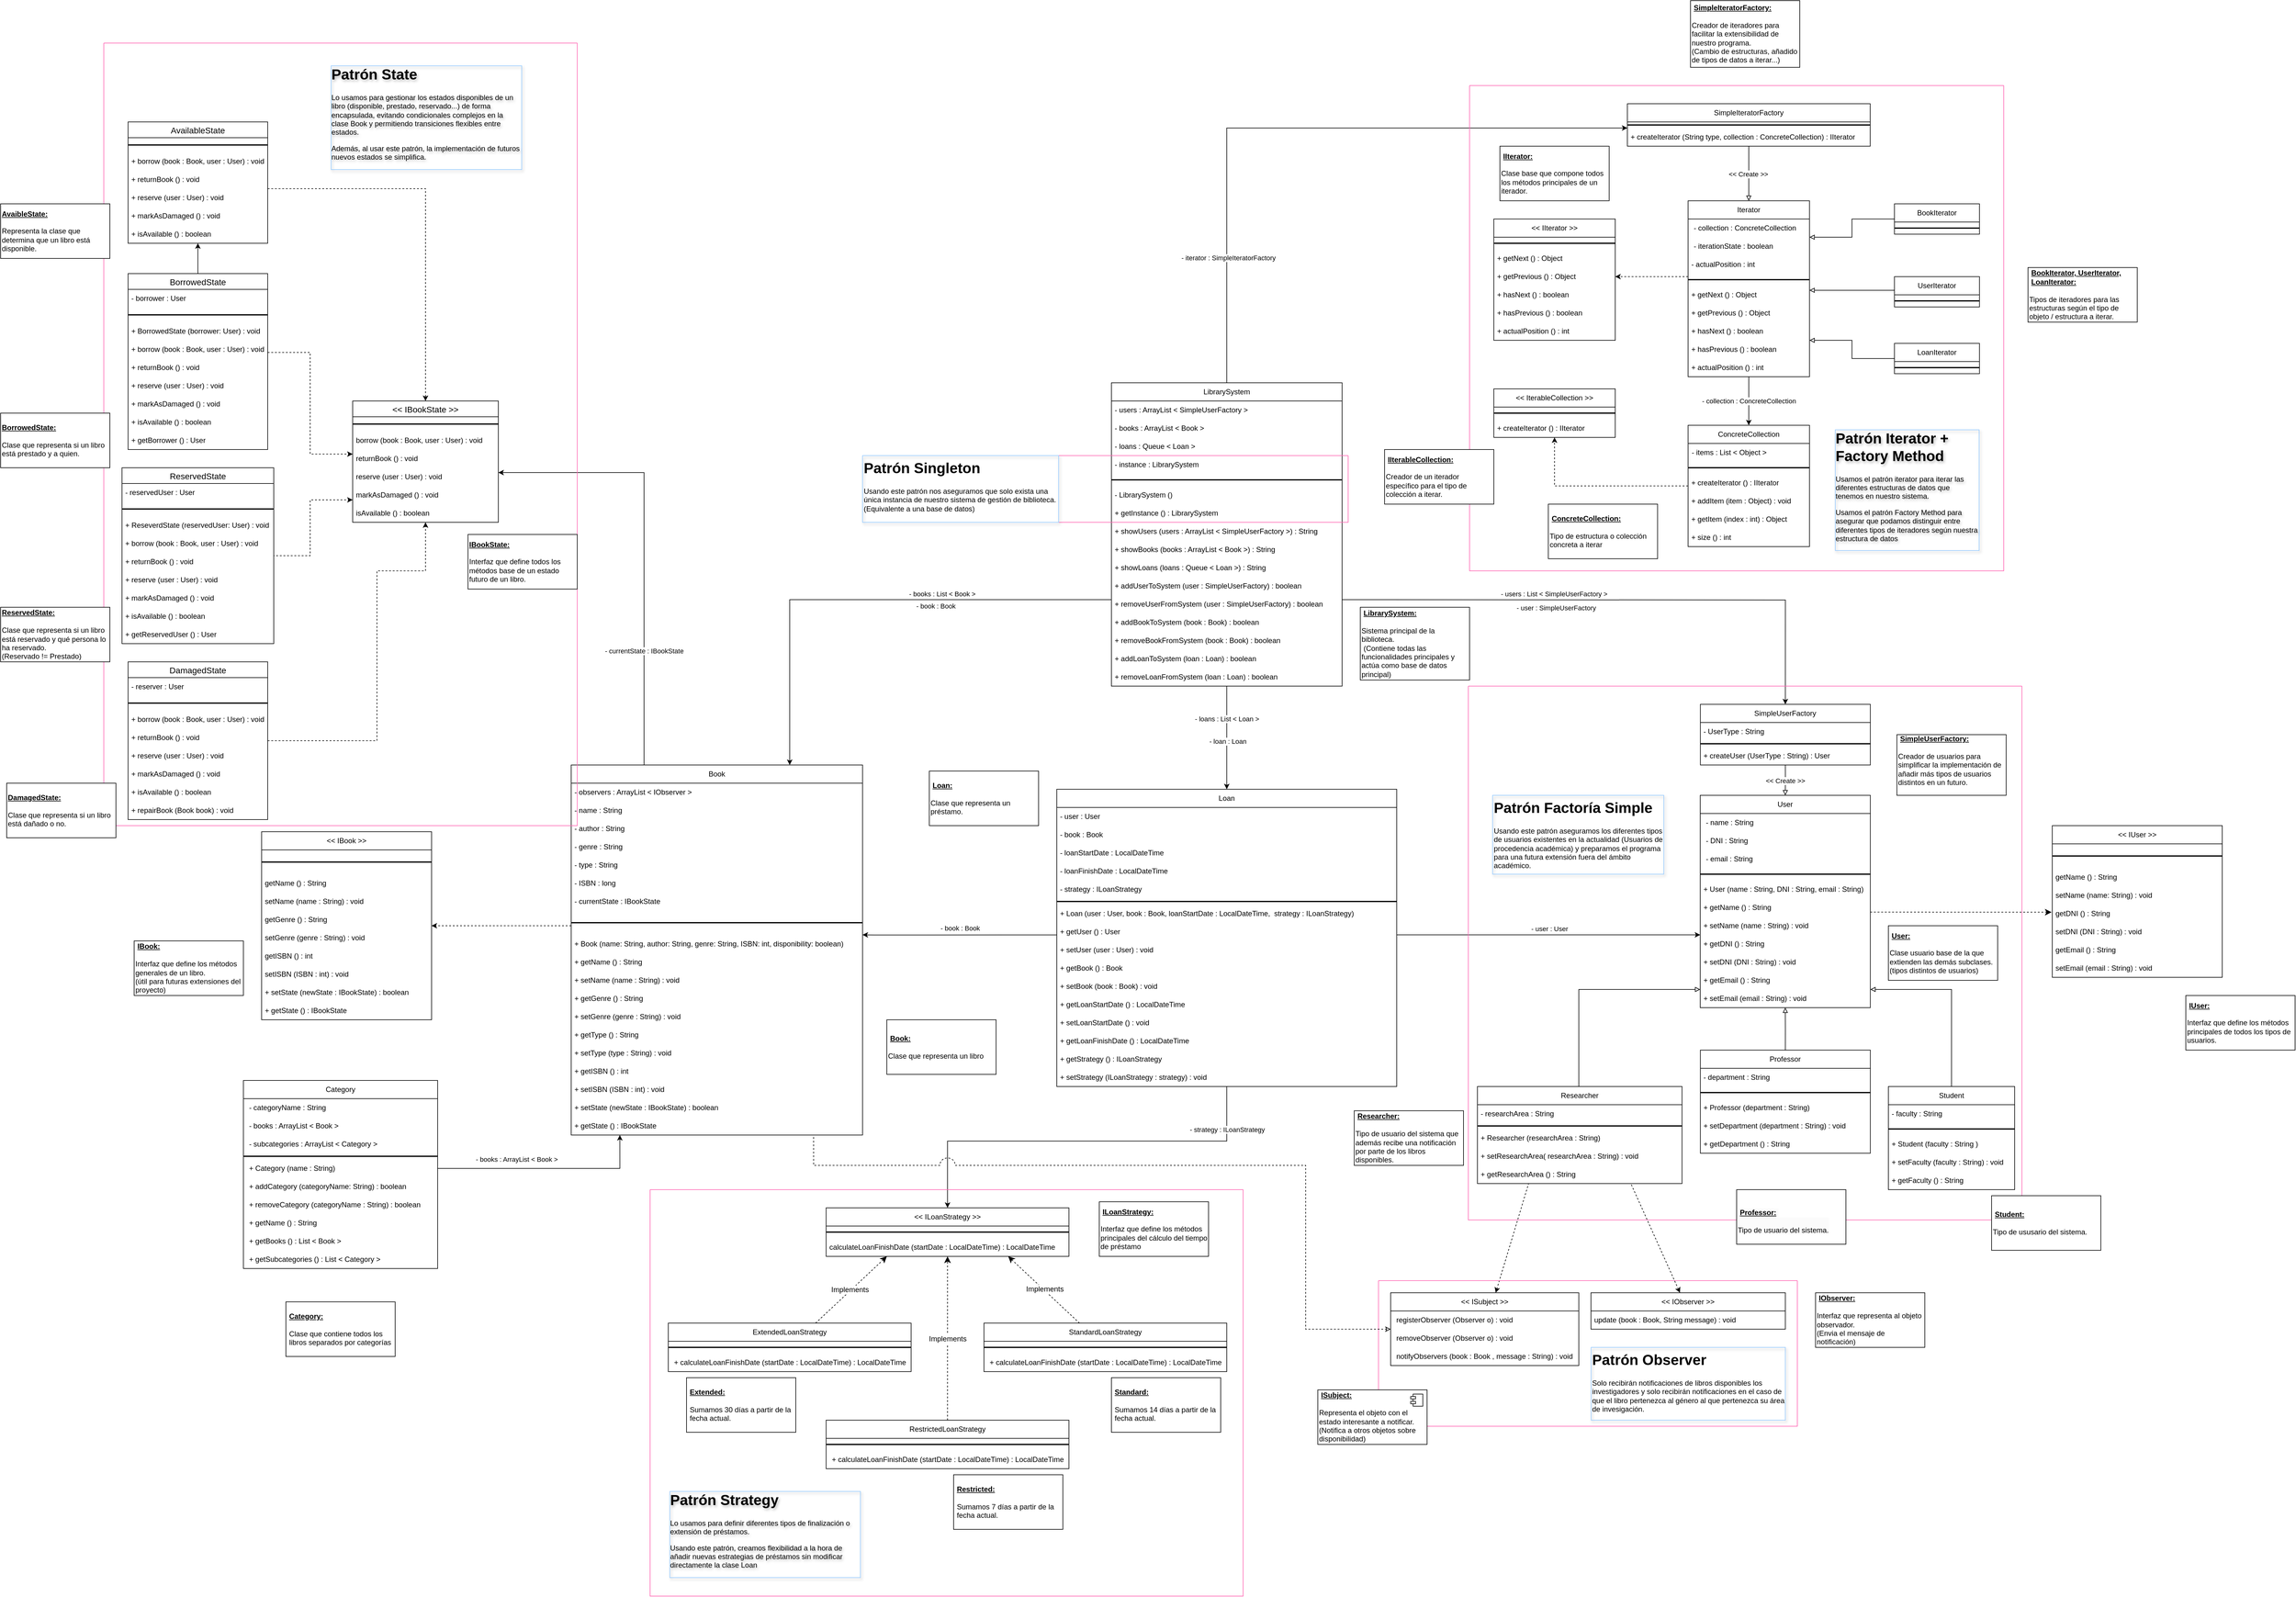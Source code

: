 <mxfile version="26.1.1">
  <diagram id="C5RBs43oDa-KdzZeNtuy" name="Page-1">
    <mxGraphModel dx="5286" dy="4309" grid="1" gridSize="10" guides="1" tooltips="1" connect="1" arrows="1" fold="1" page="1" pageScale="1" pageWidth="1200" pageHeight="1920" background="#FFFFFF" math="0" shadow="0">
      <root>
        <mxCell id="WIyWlLk6GJQsqaUBKTNV-0" />
        <mxCell id="WIyWlLk6GJQsqaUBKTNV-1" parent="WIyWlLk6GJQsqaUBKTNV-0" />
        <mxCell id="q5WZ01ZFPePv-wJeWz4b-315" style="edgeStyle=orthogonalEdgeStyle;rounded=0;orthogonalLoop=1;jettySize=auto;html=1;entryX=1;entryY=0.5;entryDx=0;entryDy=0;dashed=1;" parent="WIyWlLk6GJQsqaUBKTNV-1" source="q5WZ01ZFPePv-wJeWz4b-35" target="q5WZ01ZFPePv-wJeWz4b-300" edge="1">
          <mxGeometry relative="1" as="geometry">
            <mxPoint x="330" y="500" as="targetPoint" />
            <Array as="points">
              <mxPoint x="-190" y="465" />
              <mxPoint x="-190" y="465" />
            </Array>
          </mxGeometry>
        </mxCell>
        <mxCell id="1qEojGfef9XadqZPxh-j-86" style="edgeStyle=orthogonalEdgeStyle;rounded=0;orthogonalLoop=1;jettySize=auto;html=1;entryX=1;entryY=0.25;entryDx=0;entryDy=0;" parent="WIyWlLk6GJQsqaUBKTNV-1" source="q5WZ01ZFPePv-wJeWz4b-35" target="1qEojGfef9XadqZPxh-j-52" edge="1">
          <mxGeometry relative="1" as="geometry">
            <Array as="points">
              <mxPoint x="40" y="-282" />
              <mxPoint x="-200" y="-282" />
            </Array>
          </mxGeometry>
        </mxCell>
        <mxCell id="1qEojGfef9XadqZPxh-j-87" value="- currentState : IBookState" style="edgeLabel;html=1;align=center;verticalAlign=middle;resizable=0;points=[];" parent="1qEojGfef9XadqZPxh-j-86" vertex="1" connectable="0">
          <mxGeometry x="-0.479" relative="1" as="geometry">
            <mxPoint as="offset" />
          </mxGeometry>
        </mxCell>
        <mxCell id="q5WZ01ZFPePv-wJeWz4b-35" value="Book" style="swimlane;fontStyle=0;childLayout=stackLayout;horizontal=1;startSize=30;horizontalStack=0;resizeParent=1;resizeParentMax=0;resizeLast=0;collapsible=1;marginBottom=0;whiteSpace=wrap;html=1;" parent="WIyWlLk6GJQsqaUBKTNV-1" vertex="1">
          <mxGeometry x="-80" y="200" width="480" height="610" as="geometry" />
        </mxCell>
        <mxCell id="1qEojGfef9XadqZPxh-j-125" value="&amp;nbsp;- observers : ArrayList &amp;lt; IObserver &amp;gt;" style="text;html=1;align=left;verticalAlign=middle;whiteSpace=wrap;rounded=0;" parent="q5WZ01ZFPePv-wJeWz4b-35" vertex="1">
          <mxGeometry y="30" width="480" height="30" as="geometry" />
        </mxCell>
        <mxCell id="q5WZ01ZFPePv-wJeWz4b-270" value="&amp;nbsp;- name : String" style="text;html=1;align=left;verticalAlign=middle;whiteSpace=wrap;rounded=0;" parent="q5WZ01ZFPePv-wJeWz4b-35" vertex="1">
          <mxGeometry y="60" width="480" height="30" as="geometry" />
        </mxCell>
        <mxCell id="q5WZ01ZFPePv-wJeWz4b-269" value="&amp;nbsp;- author : String" style="text;html=1;align=left;verticalAlign=middle;whiteSpace=wrap;rounded=0;" parent="q5WZ01ZFPePv-wJeWz4b-35" vertex="1">
          <mxGeometry y="90" width="480" height="30" as="geometry" />
        </mxCell>
        <mxCell id="q5WZ01ZFPePv-wJeWz4b-268" value="&amp;nbsp;- genre : String" style="text;html=1;align=left;verticalAlign=middle;whiteSpace=wrap;rounded=0;" parent="q5WZ01ZFPePv-wJeWz4b-35" vertex="1">
          <mxGeometry y="120" width="480" height="30" as="geometry" />
        </mxCell>
        <mxCell id="q5WZ01ZFPePv-wJeWz4b-272" value="&amp;nbsp;- type : String" style="text;html=1;align=left;verticalAlign=middle;whiteSpace=wrap;rounded=0;" parent="q5WZ01ZFPePv-wJeWz4b-35" vertex="1">
          <mxGeometry y="150" width="480" height="30" as="geometry" />
        </mxCell>
        <mxCell id="q5WZ01ZFPePv-wJeWz4b-267" value="&amp;nbsp;- ISBN : long" style="text;html=1;align=left;verticalAlign=middle;whiteSpace=wrap;rounded=0;" parent="q5WZ01ZFPePv-wJeWz4b-35" vertex="1">
          <mxGeometry y="180" width="480" height="30" as="geometry" />
        </mxCell>
        <mxCell id="1qEojGfef9XadqZPxh-j-88" value="&amp;nbsp;- currentState : IBookState" style="text;html=1;align=left;verticalAlign=middle;whiteSpace=wrap;rounded=0;" parent="q5WZ01ZFPePv-wJeWz4b-35" vertex="1">
          <mxGeometry y="210" width="480" height="30" as="geometry" />
        </mxCell>
        <mxCell id="q5WZ01ZFPePv-wJeWz4b-148" value="" style="line;strokeWidth=2;html=1;" parent="q5WZ01ZFPePv-wJeWz4b-35" vertex="1">
          <mxGeometry y="240" width="480" height="40" as="geometry" />
        </mxCell>
        <mxCell id="q5WZ01ZFPePv-wJeWz4b-150" value="&amp;nbsp;+ Book (name: String, author: String, genre: String, ISBN: int, disponibility: boolean)" style="text;html=1;align=left;verticalAlign=middle;whiteSpace=wrap;rounded=0;" parent="q5WZ01ZFPePv-wJeWz4b-35" vertex="1">
          <mxGeometry y="280" width="480" height="30" as="geometry" />
        </mxCell>
        <mxCell id="q5WZ01ZFPePv-wJeWz4b-151" value="&amp;nbsp;+ getName () : String" style="text;html=1;align=left;verticalAlign=middle;whiteSpace=wrap;rounded=0;" parent="q5WZ01ZFPePv-wJeWz4b-35" vertex="1">
          <mxGeometry y="310" width="480" height="30" as="geometry" />
        </mxCell>
        <mxCell id="q5WZ01ZFPePv-wJeWz4b-153" value="&amp;nbsp;+ setName (name : String) : void" style="text;html=1;align=left;verticalAlign=middle;whiteSpace=wrap;rounded=0;" parent="q5WZ01ZFPePv-wJeWz4b-35" vertex="1">
          <mxGeometry y="340" width="480" height="30" as="geometry" />
        </mxCell>
        <mxCell id="q5WZ01ZFPePv-wJeWz4b-152" value="&amp;nbsp;+ getGenre () : String" style="text;html=1;align=left;verticalAlign=middle;whiteSpace=wrap;rounded=0;" parent="q5WZ01ZFPePv-wJeWz4b-35" vertex="1">
          <mxGeometry y="370" width="480" height="30" as="geometry" />
        </mxCell>
        <mxCell id="q5WZ01ZFPePv-wJeWz4b-154" value="&amp;nbsp;+ setGenre (genre : String) : void" style="text;html=1;align=left;verticalAlign=middle;whiteSpace=wrap;rounded=0;" parent="q5WZ01ZFPePv-wJeWz4b-35" vertex="1">
          <mxGeometry y="400" width="480" height="30" as="geometry" />
        </mxCell>
        <mxCell id="1PzIKq73qgjTOJm5XEhF-56" value="&amp;nbsp;+ getType () : String" style="text;html=1;align=left;verticalAlign=middle;whiteSpace=wrap;rounded=0;" parent="q5WZ01ZFPePv-wJeWz4b-35" vertex="1">
          <mxGeometry y="430" width="480" height="30" as="geometry" />
        </mxCell>
        <mxCell id="1PzIKq73qgjTOJm5XEhF-55" value="&amp;nbsp;+ setType (type : String) : void" style="text;html=1;align=left;verticalAlign=middle;whiteSpace=wrap;rounded=0;" parent="q5WZ01ZFPePv-wJeWz4b-35" vertex="1">
          <mxGeometry y="460" width="480" height="30" as="geometry" />
        </mxCell>
        <mxCell id="q5WZ01ZFPePv-wJeWz4b-155" value="&amp;nbsp;+ getISBN () : int" style="text;html=1;align=left;verticalAlign=middle;whiteSpace=wrap;rounded=0;" parent="q5WZ01ZFPePv-wJeWz4b-35" vertex="1">
          <mxGeometry y="490" width="480" height="30" as="geometry" />
        </mxCell>
        <mxCell id="q5WZ01ZFPePv-wJeWz4b-149" value="&amp;nbsp;+ setISBN (ISBN : int) : void" style="text;html=1;align=left;verticalAlign=middle;whiteSpace=wrap;rounded=0;" parent="q5WZ01ZFPePv-wJeWz4b-35" vertex="1">
          <mxGeometry y="520" width="480" height="30" as="geometry" />
        </mxCell>
        <mxCell id="1qEojGfef9XadqZPxh-j-96" value="&amp;nbsp;+ setState (newState : IBookState) : boolean" style="text;html=1;align=left;verticalAlign=middle;whiteSpace=wrap;rounded=0;" parent="q5WZ01ZFPePv-wJeWz4b-35" vertex="1">
          <mxGeometry y="550" width="480" height="30" as="geometry" />
        </mxCell>
        <mxCell id="1qEojGfef9XadqZPxh-j-97" value="&amp;nbsp;+ getState () : IBookState" style="text;html=1;align=left;verticalAlign=middle;whiteSpace=wrap;rounded=0;" parent="q5WZ01ZFPePv-wJeWz4b-35" vertex="1">
          <mxGeometry y="580" width="480" height="30" as="geometry" />
        </mxCell>
        <mxCell id="q5WZ01ZFPePv-wJeWz4b-52" value="&amp;lt;&amp;lt; IUser &amp;gt;&amp;gt;" style="swimlane;fontStyle=0;childLayout=stackLayout;horizontal=1;startSize=30;horizontalStack=0;resizeParent=1;resizeParentMax=0;resizeLast=0;collapsible=1;marginBottom=0;whiteSpace=wrap;html=1;" parent="WIyWlLk6GJQsqaUBKTNV-1" vertex="1">
          <mxGeometry x="2360" y="300" width="280" height="250" as="geometry">
            <mxRectangle x="960" y="240" width="70" height="30" as="alternateBounds" />
          </mxGeometry>
        </mxCell>
        <mxCell id="q5WZ01ZFPePv-wJeWz4b-169" value="" style="line;strokeWidth=2;html=1;" parent="q5WZ01ZFPePv-wJeWz4b-52" vertex="1">
          <mxGeometry y="30" width="280" height="40" as="geometry" />
        </mxCell>
        <mxCell id="q5WZ01ZFPePv-wJeWz4b-130" value="&amp;nbsp;getName () : String" style="text;html=1;align=left;verticalAlign=middle;whiteSpace=wrap;rounded=0;" parent="q5WZ01ZFPePv-wJeWz4b-52" vertex="1">
          <mxGeometry y="70" width="280" height="30" as="geometry" />
        </mxCell>
        <mxCell id="q5WZ01ZFPePv-wJeWz4b-131" value="&amp;nbsp;setName (name: String) : void" style="text;html=1;align=left;verticalAlign=middle;whiteSpace=wrap;rounded=0;" parent="q5WZ01ZFPePv-wJeWz4b-52" vertex="1">
          <mxGeometry y="100" width="280" height="30" as="geometry" />
        </mxCell>
        <mxCell id="q5WZ01ZFPePv-wJeWz4b-132" value="&amp;nbsp;getDNI () : String" style="text;html=1;align=left;verticalAlign=middle;whiteSpace=wrap;rounded=0;" parent="q5WZ01ZFPePv-wJeWz4b-52" vertex="1">
          <mxGeometry y="130" width="280" height="30" as="geometry" />
        </mxCell>
        <mxCell id="q5WZ01ZFPePv-wJeWz4b-134" value="&amp;nbsp;setDNI (DNI : String) : void" style="text;html=1;align=left;verticalAlign=middle;whiteSpace=wrap;rounded=0;" parent="q5WZ01ZFPePv-wJeWz4b-52" vertex="1">
          <mxGeometry y="160" width="280" height="30" as="geometry" />
        </mxCell>
        <mxCell id="q5WZ01ZFPePv-wJeWz4b-133" value="&amp;nbsp;getEmail () : String" style="text;html=1;align=left;verticalAlign=middle;whiteSpace=wrap;rounded=0;" parent="q5WZ01ZFPePv-wJeWz4b-52" vertex="1">
          <mxGeometry y="190" width="280" height="30" as="geometry" />
        </mxCell>
        <mxCell id="q5WZ01ZFPePv-wJeWz4b-135" value="&amp;nbsp;setEmail (email : String) : void" style="text;html=1;align=left;verticalAlign=middle;whiteSpace=wrap;rounded=0;" parent="q5WZ01ZFPePv-wJeWz4b-52" vertex="1">
          <mxGeometry y="220" width="280" height="30" as="geometry" />
        </mxCell>
        <mxCell id="q5WZ01ZFPePv-wJeWz4b-162" style="edgeStyle=orthogonalEdgeStyle;rounded=0;orthogonalLoop=1;jettySize=auto;html=1;exitX=1;exitY=0.25;exitDx=0;exitDy=0;entryX=0.5;entryY=0;entryDx=0;entryDy=0;" parent="WIyWlLk6GJQsqaUBKTNV-1" target="q5WZ01ZFPePv-wJeWz4b-274" edge="1">
          <mxGeometry relative="1" as="geometry">
            <mxPoint x="1700" y="40" as="targetPoint" />
            <mxPoint x="1190" y="-72.5" as="sourcePoint" />
          </mxGeometry>
        </mxCell>
        <mxCell id="q5WZ01ZFPePv-wJeWz4b-175" value="- users : List &amp;lt; SimpleUserFactory &amp;gt;" style="edgeLabel;html=1;align=center;verticalAlign=middle;resizable=0;points=[];" parent="q5WZ01ZFPePv-wJeWz4b-162" vertex="1" connectable="0">
          <mxGeometry x="-0.306" relative="1" as="geometry">
            <mxPoint x="36" y="-10" as="offset" />
          </mxGeometry>
        </mxCell>
        <mxCell id="1PzIKq73qgjTOJm5XEhF-64" value="&amp;nbsp;- user : SimpleUserFactory" style="edgeLabel;html=1;align=center;verticalAlign=middle;resizable=0;points=[];" parent="q5WZ01ZFPePv-wJeWz4b-162" vertex="1" connectable="0">
          <mxGeometry x="-0.819" y="1" relative="1" as="geometry">
            <mxPoint x="269" y="14" as="offset" />
          </mxGeometry>
        </mxCell>
        <mxCell id="q5WZ01ZFPePv-wJeWz4b-163" style="edgeStyle=orthogonalEdgeStyle;rounded=0;orthogonalLoop=1;jettySize=auto;html=1;entryX=0.75;entryY=0;entryDx=0;entryDy=0;exitX=0;exitY=0.25;exitDx=0;exitDy=0;" parent="WIyWlLk6GJQsqaUBKTNV-1" target="q5WZ01ZFPePv-wJeWz4b-35" edge="1">
          <mxGeometry relative="1" as="geometry">
            <mxPoint x="810" y="-72.5" as="sourcePoint" />
            <Array as="points">
              <mxPoint x="280" y="-72" />
            </Array>
          </mxGeometry>
        </mxCell>
        <mxCell id="q5WZ01ZFPePv-wJeWz4b-176" value="- books : List &amp;lt; Book &amp;gt;" style="edgeLabel;html=1;align=center;verticalAlign=middle;resizable=0;points=[];" parent="q5WZ01ZFPePv-wJeWz4b-163" vertex="1" connectable="0">
          <mxGeometry x="-0.191" y="-1" relative="1" as="geometry">
            <mxPoint x="45" y="-9" as="offset" />
          </mxGeometry>
        </mxCell>
        <mxCell id="1PzIKq73qgjTOJm5XEhF-65" value="&amp;nbsp;- book : Book" style="edgeLabel;html=1;align=center;verticalAlign=middle;resizable=0;points=[];" parent="q5WZ01ZFPePv-wJeWz4b-163" vertex="1" connectable="0">
          <mxGeometry x="-0.314" relative="1" as="geometry">
            <mxPoint x="-16" y="10" as="offset" />
          </mxGeometry>
        </mxCell>
        <mxCell id="Pcc3i5cS4wQo6tpC9HV4-86" style="edgeStyle=orthogonalEdgeStyle;rounded=0;orthogonalLoop=1;jettySize=auto;html=1;entryX=0;entryY=0;entryDx=0;entryDy=0;" parent="WIyWlLk6GJQsqaUBKTNV-1" source="q5WZ01ZFPePv-wJeWz4b-77" target="Pcc3i5cS4wQo6tpC9HV4-42" edge="1">
          <mxGeometry relative="1" as="geometry">
            <Array as="points">
              <mxPoint x="1000" y="-850" />
            </Array>
          </mxGeometry>
        </mxCell>
        <mxCell id="Pcc3i5cS4wQo6tpC9HV4-88" value="&amp;nbsp;- iterator : SimpleIteratorFactory" style="edgeLabel;html=1;align=center;verticalAlign=middle;resizable=0;points=[];" parent="Pcc3i5cS4wQo6tpC9HV4-86" vertex="1" connectable="0">
          <mxGeometry x="-0.618" y="-1" relative="1" as="geometry">
            <mxPoint as="offset" />
          </mxGeometry>
        </mxCell>
        <mxCell id="q5WZ01ZFPePv-wJeWz4b-77" value="LibrarySystem" style="swimlane;fontStyle=0;childLayout=stackLayout;horizontal=1;startSize=30;horizontalStack=0;resizeParent=1;resizeParentMax=0;resizeLast=0;collapsible=1;marginBottom=0;whiteSpace=wrap;html=1;" parent="WIyWlLk6GJQsqaUBKTNV-1" vertex="1">
          <mxGeometry x="810" y="-430" width="380" height="500" as="geometry" />
        </mxCell>
        <mxCell id="q5WZ01ZFPePv-wJeWz4b-172" value="&amp;nbsp;- users : ArrayList &amp;lt; SimpleUserFactory &amp;gt;" style="text;html=1;align=left;verticalAlign=middle;whiteSpace=wrap;rounded=0;" parent="q5WZ01ZFPePv-wJeWz4b-77" vertex="1">
          <mxGeometry y="30" width="380" height="30" as="geometry" />
        </mxCell>
        <mxCell id="q5WZ01ZFPePv-wJeWz4b-170" value="&amp;nbsp;- books : ArrayList &amp;lt; Book &amp;gt;&amp;nbsp;" style="text;html=1;align=left;verticalAlign=middle;whiteSpace=wrap;rounded=0;" parent="q5WZ01ZFPePv-wJeWz4b-77" vertex="1">
          <mxGeometry y="60" width="380" height="30" as="geometry" />
        </mxCell>
        <mxCell id="q5WZ01ZFPePv-wJeWz4b-256" value="&amp;nbsp;- loans : Queue &amp;lt; Loan &amp;gt;" style="text;html=1;align=left;verticalAlign=middle;whiteSpace=wrap;rounded=0;" parent="q5WZ01ZFPePv-wJeWz4b-77" vertex="1">
          <mxGeometry y="90" width="380" height="30" as="geometry" />
        </mxCell>
        <mxCell id="q5WZ01ZFPePv-wJeWz4b-168" value="&amp;nbsp;- instance : LibrarySystem" style="text;html=1;align=left;verticalAlign=middle;resizable=0;points=[];autosize=1;strokeColor=none;fillColor=none;" parent="q5WZ01ZFPePv-wJeWz4b-77" vertex="1">
          <mxGeometry y="120" width="380" height="30" as="geometry" />
        </mxCell>
        <mxCell id="q5WZ01ZFPePv-wJeWz4b-128" value="" style="line;strokeWidth=2;html=1;" parent="q5WZ01ZFPePv-wJeWz4b-77" vertex="1">
          <mxGeometry y="150" width="380" height="20" as="geometry" />
        </mxCell>
        <mxCell id="q5WZ01ZFPePv-wJeWz4b-173" value="&amp;nbsp;- LibrarySystem ()" style="text;html=1;align=left;verticalAlign=middle;whiteSpace=wrap;rounded=0;" parent="q5WZ01ZFPePv-wJeWz4b-77" vertex="1">
          <mxGeometry y="170" width="380" height="30" as="geometry" />
        </mxCell>
        <mxCell id="q5WZ01ZFPePv-wJeWz4b-171" value="&amp;nbsp;+ getInstance () : LibrarySystem" style="text;html=1;align=left;verticalAlign=middle;whiteSpace=wrap;rounded=0;" parent="q5WZ01ZFPePv-wJeWz4b-77" vertex="1">
          <mxGeometry y="200" width="380" height="30" as="geometry" />
        </mxCell>
        <mxCell id="1PzIKq73qgjTOJm5XEhF-63" value="&amp;nbsp;+ showUsers (users : ArrayList &amp;lt; SimpleUserFactory &amp;gt;) : String" style="text;html=1;align=left;verticalAlign=middle;whiteSpace=wrap;rounded=0;" parent="q5WZ01ZFPePv-wJeWz4b-77" vertex="1">
          <mxGeometry y="230" width="380" height="30" as="geometry" />
        </mxCell>
        <mxCell id="1PzIKq73qgjTOJm5XEhF-62" value="&amp;nbsp;+ showBooks (books : ArrayList &amp;lt; Book &amp;gt;) : String" style="text;html=1;align=left;verticalAlign=middle;whiteSpace=wrap;rounded=0;" parent="q5WZ01ZFPePv-wJeWz4b-77" vertex="1">
          <mxGeometry y="260" width="380" height="30" as="geometry" />
        </mxCell>
        <mxCell id="1PzIKq73qgjTOJm5XEhF-59" value="&amp;nbsp;+ showLoans (loans : Queue &amp;lt; Loan &amp;gt;) : String" style="text;html=1;align=left;verticalAlign=middle;whiteSpace=wrap;rounded=0;" parent="q5WZ01ZFPePv-wJeWz4b-77" vertex="1">
          <mxGeometry y="290" width="380" height="30" as="geometry" />
        </mxCell>
        <mxCell id="1PzIKq73qgjTOJm5XEhF-71" value="&amp;nbsp;+ addUserToSystem (user : SimpleUserFactory) : boolean" style="text;html=1;align=left;verticalAlign=middle;whiteSpace=wrap;rounded=0;" parent="q5WZ01ZFPePv-wJeWz4b-77" vertex="1">
          <mxGeometry y="320" width="380" height="30" as="geometry" />
        </mxCell>
        <mxCell id="1PzIKq73qgjTOJm5XEhF-70" value="&amp;nbsp;+ removeUserFromSystem (user : SimpleUserFactory) : boolean" style="text;html=1;align=left;verticalAlign=middle;whiteSpace=wrap;rounded=0;" parent="q5WZ01ZFPePv-wJeWz4b-77" vertex="1">
          <mxGeometry y="350" width="380" height="30" as="geometry" />
        </mxCell>
        <mxCell id="1PzIKq73qgjTOJm5XEhF-61" value="&amp;nbsp;+ addBookToSystem (book : Book) : boolean" style="text;html=1;align=left;verticalAlign=middle;whiteSpace=wrap;rounded=0;" parent="q5WZ01ZFPePv-wJeWz4b-77" vertex="1">
          <mxGeometry y="380" width="380" height="30" as="geometry" />
        </mxCell>
        <mxCell id="1PzIKq73qgjTOJm5XEhF-69" value="&amp;nbsp;+ removeBookFromSystem (book : Book) : boolean" style="text;html=1;align=left;verticalAlign=middle;whiteSpace=wrap;rounded=0;" parent="q5WZ01ZFPePv-wJeWz4b-77" vertex="1">
          <mxGeometry y="410" width="380" height="30" as="geometry" />
        </mxCell>
        <mxCell id="1PzIKq73qgjTOJm5XEhF-58" value="&amp;nbsp;+ addLoanToSystem (loan : Loan) : boolean" style="text;html=1;align=left;verticalAlign=middle;whiteSpace=wrap;rounded=0;" parent="q5WZ01ZFPePv-wJeWz4b-77" vertex="1">
          <mxGeometry y="440" width="380" height="30" as="geometry" />
        </mxCell>
        <mxCell id="1PzIKq73qgjTOJm5XEhF-68" value="&amp;nbsp;+ removeLoanFromSystem (loan : Loan) : boolean" style="text;html=1;align=left;verticalAlign=middle;whiteSpace=wrap;rounded=0;" parent="q5WZ01ZFPePv-wJeWz4b-77" vertex="1">
          <mxGeometry y="470" width="380" height="30" as="geometry" />
        </mxCell>
        <mxCell id="1PzIKq73qgjTOJm5XEhF-51" style="edgeStyle=orthogonalEdgeStyle;rounded=0;orthogonalLoop=1;jettySize=auto;html=1;entryX=1;entryY=0;entryDx=0;entryDy=0;exitX=-0.001;exitY=0.672;exitDx=0;exitDy=0;exitPerimeter=0;" parent="WIyWlLk6GJQsqaUBKTNV-1" source="q5WZ01ZFPePv-wJeWz4b-228" target="q5WZ01ZFPePv-wJeWz4b-150" edge="1">
          <mxGeometry relative="1" as="geometry">
            <mxPoint x="520" y="480" as="targetPoint" />
            <Array as="points">
              <mxPoint x="420" y="480" />
            </Array>
            <mxPoint x="710" y="480" as="sourcePoint" />
          </mxGeometry>
        </mxCell>
        <mxCell id="1PzIKq73qgjTOJm5XEhF-52" value="&amp;nbsp;- book : Book" style="edgeLabel;html=1;align=center;verticalAlign=middle;resizable=0;points=[];" parent="1PzIKq73qgjTOJm5XEhF-51" vertex="1" connectable="0">
          <mxGeometry x="0.005" y="-1" relative="1" as="geometry">
            <mxPoint y="-10" as="offset" />
          </mxGeometry>
        </mxCell>
        <mxCell id="1PzIKq73qgjTOJm5XEhF-53" style="edgeStyle=orthogonalEdgeStyle;rounded=0;orthogonalLoop=1;jettySize=auto;html=1;entryX=0;entryY=0;entryDx=0;entryDy=0;" parent="WIyWlLk6GJQsqaUBKTNV-1" source="q5WZ01ZFPePv-wJeWz4b-88" target="q5WZ01ZFPePv-wJeWz4b-192" edge="1">
          <mxGeometry relative="1" as="geometry">
            <Array as="points">
              <mxPoint x="1330" y="480" />
              <mxPoint x="1330" y="480" />
            </Array>
          </mxGeometry>
        </mxCell>
        <mxCell id="1PzIKq73qgjTOJm5XEhF-54" value="&amp;nbsp;- user : User" style="edgeLabel;html=1;align=center;verticalAlign=middle;resizable=0;points=[];" parent="1PzIKq73qgjTOJm5XEhF-53" vertex="1" connectable="0">
          <mxGeometry x="-0.002" y="2" relative="1" as="geometry">
            <mxPoint y="-8" as="offset" />
          </mxGeometry>
        </mxCell>
        <mxCell id="q5WZ01ZFPePv-wJeWz4b-88" value="Loan" style="swimlane;fontStyle=0;childLayout=stackLayout;horizontal=1;startSize=30;horizontalStack=0;resizeParent=1;resizeParentMax=0;resizeLast=0;collapsible=1;marginBottom=0;whiteSpace=wrap;html=1;" parent="WIyWlLk6GJQsqaUBKTNV-1" vertex="1">
          <mxGeometry x="720" y="240" width="560" height="490" as="geometry" />
        </mxCell>
        <mxCell id="q5WZ01ZFPePv-wJeWz4b-223" value="&amp;nbsp;- user : User" style="text;html=1;align=left;verticalAlign=middle;whiteSpace=wrap;rounded=0;" parent="q5WZ01ZFPePv-wJeWz4b-88" vertex="1">
          <mxGeometry y="30" width="560" height="30" as="geometry" />
        </mxCell>
        <mxCell id="q5WZ01ZFPePv-wJeWz4b-222" value="&amp;nbsp;- book : Book" style="text;html=1;align=left;verticalAlign=middle;whiteSpace=wrap;rounded=0;" parent="q5WZ01ZFPePv-wJeWz4b-88" vertex="1">
          <mxGeometry y="60" width="560" height="30" as="geometry" />
        </mxCell>
        <mxCell id="q5WZ01ZFPePv-wJeWz4b-218" value="&amp;nbsp;- loanStartDate : LocalDateTime" style="text;html=1;align=left;verticalAlign=middle;whiteSpace=wrap;rounded=0;" parent="q5WZ01ZFPePv-wJeWz4b-88" vertex="1">
          <mxGeometry y="90" width="560" height="30" as="geometry" />
        </mxCell>
        <mxCell id="q5WZ01ZFPePv-wJeWz4b-217" value="&amp;nbsp;- loanFinishDate : LocalDateTime" style="text;html=1;align=left;verticalAlign=middle;whiteSpace=wrap;rounded=0;" parent="q5WZ01ZFPePv-wJeWz4b-88" vertex="1">
          <mxGeometry y="120" width="560" height="30" as="geometry" />
        </mxCell>
        <mxCell id="1PzIKq73qgjTOJm5XEhF-22" value="&amp;nbsp;- strategy : ILoanStrategy" style="text;html=1;align=left;verticalAlign=middle;whiteSpace=wrap;rounded=0;" parent="q5WZ01ZFPePv-wJeWz4b-88" vertex="1">
          <mxGeometry y="150" width="560" height="30" as="geometry" />
        </mxCell>
        <mxCell id="q5WZ01ZFPePv-wJeWz4b-225" value="" style="line;strokeWidth=2;html=1;" parent="q5WZ01ZFPePv-wJeWz4b-88" vertex="1">
          <mxGeometry y="180" width="560" height="10" as="geometry" />
        </mxCell>
        <mxCell id="1PzIKq73qgjTOJm5XEhF-67" value="&amp;nbsp;+ Loan (user : User, book : Book, loanStartDate : LocalDateTime,&amp;nbsp; strategy : ILoanStrategy)" style="text;html=1;align=left;verticalAlign=middle;whiteSpace=wrap;rounded=0;" parent="q5WZ01ZFPePv-wJeWz4b-88" vertex="1">
          <mxGeometry y="190" width="560" height="30" as="geometry" />
        </mxCell>
        <mxCell id="q5WZ01ZFPePv-wJeWz4b-228" value="&amp;nbsp;+ getUser () : User" style="text;html=1;align=left;verticalAlign=middle;whiteSpace=wrap;rounded=0;" parent="q5WZ01ZFPePv-wJeWz4b-88" vertex="1">
          <mxGeometry y="220" width="560" height="30" as="geometry" />
        </mxCell>
        <mxCell id="q5WZ01ZFPePv-wJeWz4b-226" value="&amp;nbsp;+ setUser (user : User) : void" style="text;html=1;align=left;verticalAlign=middle;whiteSpace=wrap;rounded=0;" parent="q5WZ01ZFPePv-wJeWz4b-88" vertex="1">
          <mxGeometry y="250" width="560" height="30" as="geometry" />
        </mxCell>
        <mxCell id="q5WZ01ZFPePv-wJeWz4b-227" value="&amp;nbsp;+ getBook () : Book" style="text;html=1;align=left;verticalAlign=middle;whiteSpace=wrap;rounded=0;" parent="q5WZ01ZFPePv-wJeWz4b-88" vertex="1">
          <mxGeometry y="280" width="560" height="30" as="geometry" />
        </mxCell>
        <mxCell id="q5WZ01ZFPePv-wJeWz4b-229" value="&amp;nbsp;+ setBook (book : Book) : void" style="text;html=1;align=left;verticalAlign=middle;whiteSpace=wrap;rounded=0;" parent="q5WZ01ZFPePv-wJeWz4b-88" vertex="1">
          <mxGeometry y="310" width="560" height="30" as="geometry" />
        </mxCell>
        <mxCell id="q5WZ01ZFPePv-wJeWz4b-232" value="&amp;nbsp;+ getLoanStartDate () : LocalDateTime" style="text;html=1;align=left;verticalAlign=middle;whiteSpace=wrap;rounded=0;" parent="q5WZ01ZFPePv-wJeWz4b-88" vertex="1">
          <mxGeometry y="340" width="560" height="30" as="geometry" />
        </mxCell>
        <mxCell id="q5WZ01ZFPePv-wJeWz4b-233" value="&amp;nbsp;+ setLoanStartDate () : void" style="text;html=1;align=left;verticalAlign=middle;whiteSpace=wrap;rounded=0;" parent="q5WZ01ZFPePv-wJeWz4b-88" vertex="1">
          <mxGeometry y="370" width="560" height="30" as="geometry" />
        </mxCell>
        <mxCell id="1qEojGfef9XadqZPxh-j-132" value="&amp;nbsp;+ getLoanFinishDate () : LocalDateTime" style="text;html=1;align=left;verticalAlign=middle;whiteSpace=wrap;rounded=0;" parent="q5WZ01ZFPePv-wJeWz4b-88" vertex="1">
          <mxGeometry y="400" width="560" height="30" as="geometry" />
        </mxCell>
        <mxCell id="1qEojGfef9XadqZPxh-j-131" value="&amp;nbsp;+ getStrategy () : ILoanStrategy" style="text;html=1;align=left;verticalAlign=middle;whiteSpace=wrap;rounded=0;" parent="q5WZ01ZFPePv-wJeWz4b-88" vertex="1">
          <mxGeometry y="430" width="560" height="30" as="geometry" />
        </mxCell>
        <mxCell id="1qEojGfef9XadqZPxh-j-130" value="&amp;nbsp;+ setStrategy (ILoanStrategy : strategy) : void" style="text;html=1;align=left;verticalAlign=middle;whiteSpace=wrap;rounded=0;" parent="q5WZ01ZFPePv-wJeWz4b-88" vertex="1">
          <mxGeometry y="460" width="560" height="30" as="geometry" />
        </mxCell>
        <mxCell id="1PzIKq73qgjTOJm5XEhF-39" style="rounded=0;orthogonalLoop=1;jettySize=auto;html=1;dashed=1;endArrow=none;startFill=1;startArrow=classic;entryX=0.25;entryY=1;entryDx=0;entryDy=0;" parent="WIyWlLk6GJQsqaUBKTNV-1" source="q5WZ01ZFPePv-wJeWz4b-203" target="1PzIKq73qgjTOJm5XEhF-33" edge="1">
          <mxGeometry relative="1" as="geometry">
            <mxPoint x="1550" y="1020" as="targetPoint" />
          </mxGeometry>
        </mxCell>
        <mxCell id="q5WZ01ZFPePv-wJeWz4b-237" style="edgeStyle=orthogonalEdgeStyle;rounded=0;orthogonalLoop=1;jettySize=auto;html=1;entryX=0.5;entryY=0;entryDx=0;entryDy=0;exitX=0.5;exitY=1;exitDx=0;exitDy=0;" parent="WIyWlLk6GJQsqaUBKTNV-1" source="1PzIKq73qgjTOJm5XEhF-68" target="q5WZ01ZFPePv-wJeWz4b-88" edge="1">
          <mxGeometry relative="1" as="geometry">
            <mxPoint x="1000" y="70" as="sourcePoint" />
          </mxGeometry>
        </mxCell>
        <mxCell id="q5WZ01ZFPePv-wJeWz4b-239" value="- loans : List &amp;lt; Loan &amp;gt;" style="edgeLabel;html=1;align=center;verticalAlign=middle;resizable=0;points=[];" parent="q5WZ01ZFPePv-wJeWz4b-237" vertex="1" connectable="0">
          <mxGeometry x="-0.124" relative="1" as="geometry">
            <mxPoint y="-21" as="offset" />
          </mxGeometry>
        </mxCell>
        <mxCell id="1PzIKq73qgjTOJm5XEhF-66" value="&amp;nbsp;- loan : Loan" style="edgeLabel;html=1;align=center;verticalAlign=middle;resizable=0;points=[];" parent="q5WZ01ZFPePv-wJeWz4b-237" vertex="1" connectable="0">
          <mxGeometry x="-0.245" y="1" relative="1" as="geometry">
            <mxPoint x="-1" y="27" as="offset" />
          </mxGeometry>
        </mxCell>
        <mxCell id="q5WZ01ZFPePv-wJeWz4b-248" value="" style="swimlane;startSize=0;strokeColor=#FF66B3;" parent="WIyWlLk6GJQsqaUBKTNV-1" vertex="1">
          <mxGeometry x="1250" y="1050" width="690" height="240" as="geometry" />
        </mxCell>
        <mxCell id="q5WZ01ZFPePv-wJeWz4b-249" value="&lt;h1 style=&quot;margin-top: 0px;&quot;&gt;Patrón Observer&lt;/h1&gt;&lt;p&gt;Solo recibirán notificaciones de libros disponibles los investigadores y solo recibirán notificaciones en el caso de que el libro pertenezca al género al que pertenezca su área de invesigación.&lt;/p&gt;&lt;p&gt;&lt;br&gt;&lt;/p&gt;" style="text;html=1;whiteSpace=wrap;overflow=hidden;rounded=0;shadow=1;strokeColor=#99CCFF;" parent="q5WZ01ZFPePv-wJeWz4b-248" vertex="1">
          <mxGeometry x="350.25" y="110" width="320" height="120" as="geometry" />
        </mxCell>
        <mxCell id="q5WZ01ZFPePv-wJeWz4b-4" value="&amp;lt;&amp;lt; IObserver &amp;gt;&amp;gt;" style="swimlane;fontStyle=0;childLayout=stackLayout;horizontal=1;startSize=30;horizontalStack=0;resizeParent=1;resizeParentMax=0;resizeLast=0;collapsible=1;marginBottom=0;whiteSpace=wrap;html=1;" parent="q5WZ01ZFPePv-wJeWz4b-248" vertex="1">
          <mxGeometry x="350" y="20" width="320.25" height="60" as="geometry" />
        </mxCell>
        <mxCell id="q5WZ01ZFPePv-wJeWz4b-185" value="&amp;nbsp;update (book : Book, String message) : void" style="text;html=1;align=left;verticalAlign=middle;whiteSpace=wrap;rounded=0;" parent="q5WZ01ZFPePv-wJeWz4b-4" vertex="1">
          <mxGeometry y="30" width="320.25" height="30" as="geometry" />
        </mxCell>
        <mxCell id="q5WZ01ZFPePv-wJeWz4b-203" value="&amp;lt;&amp;lt; ISubject &amp;gt;&amp;gt;" style="swimlane;fontStyle=0;childLayout=stackLayout;horizontal=1;startSize=30;horizontalStack=0;resizeParent=1;resizeParentMax=0;resizeLast=0;collapsible=1;marginBottom=0;whiteSpace=wrap;html=1;" parent="q5WZ01ZFPePv-wJeWz4b-248" vertex="1">
          <mxGeometry x="20" y="20" width="310" height="120" as="geometry" />
        </mxCell>
        <mxCell id="q5WZ01ZFPePv-wJeWz4b-204" value="&amp;nbsp;registerObserver (Observer o) : void" style="text;strokeColor=none;fillColor=none;align=left;verticalAlign=middle;spacingLeft=4;spacingRight=4;overflow=hidden;points=[[0,0.5],[1,0.5]];portConstraint=eastwest;rotatable=0;whiteSpace=wrap;html=1;" parent="q5WZ01ZFPePv-wJeWz4b-203" vertex="1">
          <mxGeometry y="30" width="310" height="30" as="geometry" />
        </mxCell>
        <mxCell id="q5WZ01ZFPePv-wJeWz4b-205" value="&amp;nbsp;removeObserver (Observer o) : void" style="text;strokeColor=none;fillColor=none;align=left;verticalAlign=middle;spacingLeft=4;spacingRight=4;overflow=hidden;points=[[0,0.5],[1,0.5]];portConstraint=eastwest;rotatable=0;whiteSpace=wrap;html=1;" parent="q5WZ01ZFPePv-wJeWz4b-203" vertex="1">
          <mxGeometry y="60" width="310" height="30" as="geometry" />
        </mxCell>
        <mxCell id="q5WZ01ZFPePv-wJeWz4b-206" value="&amp;nbsp;notifyObservers (book : Book , message : String) : void" style="text;strokeColor=none;fillColor=none;align=left;verticalAlign=middle;spacingLeft=4;spacingRight=4;overflow=hidden;points=[[0,0.5],[1,0.5]];portConstraint=eastwest;rotatable=0;whiteSpace=wrap;html=1;" parent="q5WZ01ZFPePv-wJeWz4b-203" vertex="1">
          <mxGeometry y="90" width="310" height="30" as="geometry" />
        </mxCell>
        <mxCell id="q5WZ01ZFPePv-wJeWz4b-251" value="" style="swimlane;startSize=0;strokeColor=#FF66B3;" parent="WIyWlLk6GJQsqaUBKTNV-1" vertex="1">
          <mxGeometry x="400" y="-310" width="800" height="110" as="geometry" />
        </mxCell>
        <mxCell id="q5WZ01ZFPePv-wJeWz4b-252" value="&lt;h1 style=&quot;margin-top: 0px;&quot;&gt;Patrón Singleton&lt;/h1&gt;&lt;div&gt;Usando este patrón nos aseguramos que solo exista una única instancia de nuestro sistema de gestión de biblioteca.&amp;nbsp;&lt;/div&gt;&lt;div&gt;(Equivalente a una base de datos)&lt;/div&gt;" style="text;html=1;whiteSpace=wrap;overflow=hidden;rounded=0;strokeColor=#99CCFF;shadow=1;" parent="q5WZ01ZFPePv-wJeWz4b-251" vertex="1">
          <mxGeometry width="323" height="110" as="geometry" />
        </mxCell>
        <mxCell id="q5WZ01ZFPePv-wJeWz4b-300" value="&amp;lt;&amp;lt; IBook &amp;gt;&amp;gt;" style="swimlane;fontStyle=0;childLayout=stackLayout;horizontal=1;startSize=30;horizontalStack=0;resizeParent=1;resizeParentMax=0;resizeLast=0;collapsible=1;marginBottom=0;whiteSpace=wrap;html=1;" parent="WIyWlLk6GJQsqaUBKTNV-1" vertex="1">
          <mxGeometry x="-590" y="310" width="280" height="310" as="geometry" />
        </mxCell>
        <mxCell id="q5WZ01ZFPePv-wJeWz4b-304" value="" style="line;strokeWidth=2;html=1;" parent="q5WZ01ZFPePv-wJeWz4b-300" vertex="1">
          <mxGeometry y="30" width="280" height="40" as="geometry" />
        </mxCell>
        <mxCell id="q5WZ01ZFPePv-wJeWz4b-306" value="&amp;nbsp;getName () : String" style="text;html=1;align=left;verticalAlign=middle;whiteSpace=wrap;rounded=0;" parent="q5WZ01ZFPePv-wJeWz4b-300" vertex="1">
          <mxGeometry y="70" width="280" height="30" as="geometry" />
        </mxCell>
        <mxCell id="q5WZ01ZFPePv-wJeWz4b-305" value="&amp;nbsp;setName (name : String) : void" style="text;html=1;align=left;verticalAlign=middle;whiteSpace=wrap;rounded=0;" parent="q5WZ01ZFPePv-wJeWz4b-300" vertex="1">
          <mxGeometry y="100" width="280" height="30" as="geometry" />
        </mxCell>
        <mxCell id="q5WZ01ZFPePv-wJeWz4b-307" value="&amp;nbsp;getGenre () : String" style="text;html=1;align=left;verticalAlign=middle;whiteSpace=wrap;rounded=0;" parent="q5WZ01ZFPePv-wJeWz4b-300" vertex="1">
          <mxGeometry y="130" width="280" height="30" as="geometry" />
        </mxCell>
        <mxCell id="q5WZ01ZFPePv-wJeWz4b-308" value="&amp;nbsp;setGenre (genre : String) : void" style="text;html=1;align=left;verticalAlign=middle;whiteSpace=wrap;rounded=0;" parent="q5WZ01ZFPePv-wJeWz4b-300" vertex="1">
          <mxGeometry y="160" width="280" height="30" as="geometry" />
        </mxCell>
        <mxCell id="q5WZ01ZFPePv-wJeWz4b-312" value="&amp;nbsp;getISBN () : int" style="text;html=1;align=left;verticalAlign=middle;whiteSpace=wrap;rounded=0;" parent="q5WZ01ZFPePv-wJeWz4b-300" vertex="1">
          <mxGeometry y="190" width="280" height="30" as="geometry" />
        </mxCell>
        <mxCell id="q5WZ01ZFPePv-wJeWz4b-311" value="&amp;nbsp;setISBN (ISBN : int) : void" style="text;html=1;align=left;verticalAlign=middle;whiteSpace=wrap;rounded=0;" parent="q5WZ01ZFPePv-wJeWz4b-300" vertex="1">
          <mxGeometry y="220" width="280" height="30" as="geometry" />
        </mxCell>
        <mxCell id="1qEojGfef9XadqZPxh-j-101" value="&amp;nbsp;+ setState (newState : IBookState) : boolean" style="text;html=1;align=left;verticalAlign=middle;whiteSpace=wrap;rounded=0;" parent="q5WZ01ZFPePv-wJeWz4b-300" vertex="1">
          <mxGeometry y="250" width="280" height="30" as="geometry" />
        </mxCell>
        <mxCell id="1qEojGfef9XadqZPxh-j-100" value="&amp;nbsp;+ getState () : IBookState" style="text;html=1;align=left;verticalAlign=middle;whiteSpace=wrap;rounded=0;" parent="q5WZ01ZFPePv-wJeWz4b-300" vertex="1">
          <mxGeometry y="280" width="280" height="30" as="geometry" />
        </mxCell>
        <mxCell id="q5WZ01ZFPePv-wJeWz4b-324" value="" style="swimlane;startSize=0;strokeColor=#FF66B3;" parent="WIyWlLk6GJQsqaUBKTNV-1" vertex="1">
          <mxGeometry x="1398" y="70" width="912" height="880" as="geometry" />
        </mxCell>
        <mxCell id="q5WZ01ZFPePv-wJeWz4b-325" value="&lt;h1 style=&quot;margin-top: 0px;&quot;&gt;Patrón Factoría Simple&lt;/h1&gt;&lt;div&gt;Usando este patrón aseguramos los diferentes tipos de usuarios existentes en la actualidad (Usuarios de procedencia académica) y preparamos el programa para una futura extensión fuera del ámbito académico.&lt;/div&gt;" style="text;html=1;whiteSpace=wrap;overflow=hidden;rounded=0;strokeColor=#99CCFF;shadow=1;" parent="q5WZ01ZFPePv-wJeWz4b-324" vertex="1">
          <mxGeometry x="40" y="180" width="282" height="130" as="geometry" />
        </mxCell>
        <mxCell id="1PzIKq73qgjTOJm5XEhF-44" style="edgeStyle=orthogonalEdgeStyle;rounded=0;orthogonalLoop=1;jettySize=auto;html=1;entryX=0;entryY=0;entryDx=0;entryDy=0;endArrow=block;endFill=0;" parent="q5WZ01ZFPePv-wJeWz4b-324" source="q5WZ01ZFPePv-wJeWz4b-64" target="q5WZ01ZFPePv-wJeWz4b-195" edge="1">
          <mxGeometry relative="1" as="geometry">
            <Array as="points">
              <mxPoint x="182" y="500" />
            </Array>
          </mxGeometry>
        </mxCell>
        <mxCell id="q5WZ01ZFPePv-wJeWz4b-64" value="Researcher" style="swimlane;fontStyle=0;childLayout=stackLayout;horizontal=1;startSize=30;horizontalStack=0;resizeParent=1;resizeParentMax=0;resizeLast=0;collapsible=1;marginBottom=0;whiteSpace=wrap;html=1;" parent="q5WZ01ZFPePv-wJeWz4b-324" vertex="1">
          <mxGeometry x="15" y="660" width="337" height="160" as="geometry" />
        </mxCell>
        <mxCell id="1PzIKq73qgjTOJm5XEhF-31" value="&amp;nbsp;- researchArea : String" style="text;html=1;align=left;verticalAlign=middle;whiteSpace=wrap;rounded=0;" parent="q5WZ01ZFPePv-wJeWz4b-64" vertex="1">
          <mxGeometry y="30" width="337" height="30" as="geometry" />
        </mxCell>
        <mxCell id="q5WZ01ZFPePv-wJeWz4b-259" value="" style="line;strokeWidth=2;html=1;" parent="q5WZ01ZFPePv-wJeWz4b-64" vertex="1">
          <mxGeometry y="60" width="337" height="10" as="geometry" />
        </mxCell>
        <mxCell id="q5WZ01ZFPePv-wJeWz4b-282" value="&amp;nbsp;+ Researcher (researchArea : String)" style="text;html=1;align=left;verticalAlign=middle;whiteSpace=wrap;rounded=0;" parent="q5WZ01ZFPePv-wJeWz4b-64" vertex="1">
          <mxGeometry y="70" width="337" height="30" as="geometry" />
        </mxCell>
        <mxCell id="1PzIKq73qgjTOJm5XEhF-34" value="&amp;nbsp;+ setResearchArea( researchArea&amp;nbsp;&lt;span style=&quot;color: rgba(0, 0, 0, 0); font-family: monospace; font-size: 0px; text-wrap-mode: nowrap;&quot;&gt;%3CmxGraphModel%3E%3Croot%3E%3CmxCell%20id%3D%220%22%2F%3E%3CmxCell%20id%3D%221%22%20parent%3D%220%22%2F%3E%3CmxCell%20id%3D%222%22%20style%3D%22edgeStyle%3Dnone%3Bcurved%3D1%3Brounded%3D0%3BorthogonalLoop%3D1%3BjettySize%3Dauto%3Bhtml%3D1%3BentryX%3D0.75%3BentryY%3D1%3BentryDx%3D0%3BentryDy%3D0%3BfontSize%3D12%3BstartSize%3D8%3BendSize%3D8%3Bdashed%3D1%3B%22%20edge%3D%221%22%20parent%3D%221%22%3E%3CmxGeometry%20relative%3D%221%22%20as%3D%22geometry%22%3E%3CmxPoint%20x%3D%22630%22%20y%3D%221080%22%20as%3D%22sourcePoint%22%2F%3E%3CmxPoint%20x%3D%22513%22%20y%3D%22970%22%20as%3D%22targetPoint%22%2F%3E%3C%2FmxGeometry%3E%3C%2FmxCell%3E%3CmxCell%20id%3D%223%22%20value%3D%22Implements%22%20style%3D%22edgeLabel%3Bhtml%3D1%3Balign%3Dcenter%3BverticalAlign%3Dmiddle%3Bresizable%3D0%3Bpoints%3D%5B%5D%3BfontSize%3D12%3B%22%20vertex%3D%221%22%20connectable%3D%220%22%20parent%3D%222%22%3E%3CmxGeometry%20x%3D%22-0.001%22%20y%3D%22-1%22%20relative%3D%221%22%20as%3D%22geometry%22%3E%3CmxPoint%20as%3D%22offset%22%2F%3E%3C%2FmxGeometry%3E%3C%2FmxCell%3E%3C%2Froot%3E%3C%2FmxGraphModel%RRESREre&lt;/span&gt;: String) : void" style="text;html=1;align=left;verticalAlign=middle;whiteSpace=wrap;rounded=0;" parent="q5WZ01ZFPePv-wJeWz4b-64" vertex="1">
          <mxGeometry y="100" width="337" height="30" as="geometry" />
        </mxCell>
        <mxCell id="1PzIKq73qgjTOJm5XEhF-33" value="&amp;nbsp;+ getResearchArea () : String" style="text;html=1;align=left;verticalAlign=middle;whiteSpace=wrap;rounded=0;" parent="q5WZ01ZFPePv-wJeWz4b-64" vertex="1">
          <mxGeometry y="130" width="337" height="30" as="geometry" />
        </mxCell>
        <mxCell id="q5WZ01ZFPePv-wJeWz4b-60" value="Professor" style="swimlane;fontStyle=0;childLayout=stackLayout;horizontal=1;startSize=30;horizontalStack=0;resizeParent=1;resizeParentMax=0;resizeLast=0;collapsible=1;marginBottom=0;whiteSpace=wrap;html=1;" parent="q5WZ01ZFPePv-wJeWz4b-324" vertex="1">
          <mxGeometry x="382.25" y="600" width="280" height="170" as="geometry" />
        </mxCell>
        <mxCell id="1PzIKq73qgjTOJm5XEhF-30" value="&amp;nbsp;- department : String" style="text;html=1;align=left;verticalAlign=middle;whiteSpace=wrap;rounded=0;" parent="q5WZ01ZFPePv-wJeWz4b-60" vertex="1">
          <mxGeometry y="30" width="280" height="30" as="geometry" />
        </mxCell>
        <mxCell id="q5WZ01ZFPePv-wJeWz4b-260" value="" style="line;strokeWidth=2;html=1;" parent="q5WZ01ZFPePv-wJeWz4b-60" vertex="1">
          <mxGeometry y="60" width="280" height="20" as="geometry" />
        </mxCell>
        <mxCell id="q5WZ01ZFPePv-wJeWz4b-281" value="&amp;nbsp;+ Professor (department : String)" style="text;html=1;align=left;verticalAlign=middle;whiteSpace=wrap;rounded=0;" parent="q5WZ01ZFPePv-wJeWz4b-60" vertex="1">
          <mxGeometry y="80" width="280" height="30" as="geometry" />
        </mxCell>
        <mxCell id="1PzIKq73qgjTOJm5XEhF-47" value="&amp;nbsp;+ setDepartment (department : String) : void" style="text;html=1;align=left;verticalAlign=middle;whiteSpace=wrap;rounded=0;" parent="q5WZ01ZFPePv-wJeWz4b-60" vertex="1">
          <mxGeometry y="110" width="280" height="30" as="geometry" />
        </mxCell>
        <mxCell id="1PzIKq73qgjTOJm5XEhF-48" value="&amp;nbsp;+ getDepartment () : String" style="text;html=1;align=left;verticalAlign=middle;whiteSpace=wrap;rounded=0;" parent="q5WZ01ZFPePv-wJeWz4b-60" vertex="1">
          <mxGeometry y="140" width="280" height="30" as="geometry" />
        </mxCell>
        <mxCell id="1PzIKq73qgjTOJm5XEhF-45" style="edgeStyle=orthogonalEdgeStyle;rounded=0;orthogonalLoop=1;jettySize=auto;html=1;entryX=1;entryY=1;entryDx=0;entryDy=0;endArrow=block;endFill=0;" parent="q5WZ01ZFPePv-wJeWz4b-324" source="q5WZ01ZFPePv-wJeWz4b-56" target="q5WZ01ZFPePv-wJeWz4b-197" edge="1">
          <mxGeometry relative="1" as="geometry">
            <mxPoint x="682" y="580" as="targetPoint" />
            <Array as="points">
              <mxPoint x="796" y="500" />
            </Array>
          </mxGeometry>
        </mxCell>
        <mxCell id="q5WZ01ZFPePv-wJeWz4b-56" value="Student" style="swimlane;fontStyle=0;childLayout=stackLayout;horizontal=1;startSize=30;horizontalStack=0;resizeParent=1;resizeParentMax=0;resizeLast=0;collapsible=1;marginBottom=0;whiteSpace=wrap;html=1;" parent="q5WZ01ZFPePv-wJeWz4b-324" vertex="1">
          <mxGeometry x="692" y="660" width="208" height="170" as="geometry" />
        </mxCell>
        <mxCell id="1PzIKq73qgjTOJm5XEhF-29" value="&amp;nbsp;- faculty : String" style="text;html=1;align=left;verticalAlign=middle;whiteSpace=wrap;rounded=0;" parent="q5WZ01ZFPePv-wJeWz4b-56" vertex="1">
          <mxGeometry y="30" width="208" height="30" as="geometry" />
        </mxCell>
        <mxCell id="q5WZ01ZFPePv-wJeWz4b-262" value="" style="line;strokeWidth=2;html=1;" parent="q5WZ01ZFPePv-wJeWz4b-56" vertex="1">
          <mxGeometry y="60" width="208" height="20" as="geometry" />
        </mxCell>
        <mxCell id="q5WZ01ZFPePv-wJeWz4b-280" value="&amp;nbsp;+ Student (faculty : String )" style="text;html=1;align=left;verticalAlign=middle;whiteSpace=wrap;rounded=0;" parent="q5WZ01ZFPePv-wJeWz4b-56" vertex="1">
          <mxGeometry y="80" width="208" height="30" as="geometry" />
        </mxCell>
        <mxCell id="1PzIKq73qgjTOJm5XEhF-93" value="&amp;nbsp;+ setFaculty (faculty&amp;nbsp;: String) : void" style="text;html=1;align=left;verticalAlign=middle;whiteSpace=wrap;rounded=0;" parent="q5WZ01ZFPePv-wJeWz4b-56" vertex="1">
          <mxGeometry y="110" width="208" height="30" as="geometry" />
        </mxCell>
        <mxCell id="1PzIKq73qgjTOJm5XEhF-94" value="&amp;nbsp;+ getFaculty () : String" style="text;html=1;align=left;verticalAlign=middle;whiteSpace=wrap;rounded=0;" parent="q5WZ01ZFPePv-wJeWz4b-56" vertex="1">
          <mxGeometry y="140" width="208" height="30" as="geometry" />
        </mxCell>
        <mxCell id="q5WZ01ZFPePv-wJeWz4b-274" value="SimpleUserFactory" style="swimlane;fontStyle=0;childLayout=stackLayout;horizontal=1;startSize=30;horizontalStack=0;resizeParent=1;resizeParentMax=0;resizeLast=0;collapsible=1;marginBottom=0;whiteSpace=wrap;html=1;" parent="q5WZ01ZFPePv-wJeWz4b-324" vertex="1">
          <mxGeometry x="382.25" y="30" width="280" height="100" as="geometry" />
        </mxCell>
        <mxCell id="q5WZ01ZFPePv-wJeWz4b-285" value="&amp;nbsp;- UserType : String" style="text;html=1;align=left;verticalAlign=middle;whiteSpace=wrap;rounded=0;" parent="q5WZ01ZFPePv-wJeWz4b-274" vertex="1">
          <mxGeometry y="30" width="280" height="30" as="geometry" />
        </mxCell>
        <mxCell id="q5WZ01ZFPePv-wJeWz4b-278" value="" style="line;strokeWidth=2;html=1;" parent="q5WZ01ZFPePv-wJeWz4b-274" vertex="1">
          <mxGeometry y="60" width="280" height="10" as="geometry" />
        </mxCell>
        <mxCell id="q5WZ01ZFPePv-wJeWz4b-284" value="&amp;nbsp;+ createUser (UserType : String) : User" style="text;html=1;align=left;verticalAlign=middle;whiteSpace=wrap;rounded=0;" parent="q5WZ01ZFPePv-wJeWz4b-274" vertex="1">
          <mxGeometry y="70" width="280" height="30" as="geometry" />
        </mxCell>
        <mxCell id="q5WZ01ZFPePv-wJeWz4b-186" value="User" style="swimlane;fontStyle=0;childLayout=stackLayout;horizontal=1;startSize=30;horizontalStack=0;resizeParent=1;resizeParentMax=0;resizeLast=0;collapsible=1;marginBottom=0;whiteSpace=wrap;html=1;" parent="q5WZ01ZFPePv-wJeWz4b-324" vertex="1">
          <mxGeometry x="382" y="180" width="280.25" height="350" as="geometry" />
        </mxCell>
        <mxCell id="q5WZ01ZFPePv-wJeWz4b-187" value="&amp;nbsp;- name : String" style="text;strokeColor=none;fillColor=none;align=left;verticalAlign=middle;spacingLeft=4;spacingRight=4;overflow=hidden;points=[[0,0.5],[1,0.5]];portConstraint=eastwest;rotatable=0;whiteSpace=wrap;html=1;" parent="q5WZ01ZFPePv-wJeWz4b-186" vertex="1">
          <mxGeometry y="30" width="280.25" height="30" as="geometry" />
        </mxCell>
        <mxCell id="q5WZ01ZFPePv-wJeWz4b-188" value="&amp;nbsp;- DNI : String" style="text;strokeColor=none;fillColor=none;align=left;verticalAlign=middle;spacingLeft=4;spacingRight=4;overflow=hidden;points=[[0,0.5],[1,0.5]];portConstraint=eastwest;rotatable=0;whiteSpace=wrap;html=1;" parent="q5WZ01ZFPePv-wJeWz4b-186" vertex="1">
          <mxGeometry y="60" width="280.25" height="30" as="geometry" />
        </mxCell>
        <mxCell id="q5WZ01ZFPePv-wJeWz4b-189" value="&amp;nbsp;- email : String" style="text;strokeColor=none;fillColor=none;align=left;verticalAlign=middle;spacingLeft=4;spacingRight=4;overflow=hidden;points=[[0,0.5],[1,0.5]];portConstraint=eastwest;rotatable=0;whiteSpace=wrap;html=1;" parent="q5WZ01ZFPePv-wJeWz4b-186" vertex="1">
          <mxGeometry y="90" width="280.25" height="30" as="geometry" />
        </mxCell>
        <mxCell id="q5WZ01ZFPePv-wJeWz4b-190" value="" style="line;strokeWidth=2;html=1;" parent="q5WZ01ZFPePv-wJeWz4b-186" vertex="1">
          <mxGeometry y="120" width="280.25" height="20" as="geometry" />
        </mxCell>
        <mxCell id="q5WZ01ZFPePv-wJeWz4b-193" value="&amp;nbsp;+ User (name : String, DNI : String, email : String)" style="text;html=1;align=left;verticalAlign=middle;whiteSpace=wrap;rounded=0;" parent="q5WZ01ZFPePv-wJeWz4b-186" vertex="1">
          <mxGeometry y="140" width="280.25" height="30" as="geometry" />
        </mxCell>
        <mxCell id="q5WZ01ZFPePv-wJeWz4b-196" value="&amp;nbsp;+ getName () : String" style="text;html=1;align=left;verticalAlign=middle;whiteSpace=wrap;rounded=0;" parent="q5WZ01ZFPePv-wJeWz4b-186" vertex="1">
          <mxGeometry y="170" width="280.25" height="30" as="geometry" />
        </mxCell>
        <mxCell id="q5WZ01ZFPePv-wJeWz4b-191" value="&amp;nbsp;+ setName (name : String) : void" style="text;html=1;align=left;verticalAlign=middle;whiteSpace=wrap;rounded=0;" parent="q5WZ01ZFPePv-wJeWz4b-186" vertex="1">
          <mxGeometry y="200" width="280.25" height="30" as="geometry" />
        </mxCell>
        <mxCell id="q5WZ01ZFPePv-wJeWz4b-192" value="&amp;nbsp;+ getDNI () : String" style="text;html=1;align=left;verticalAlign=middle;whiteSpace=wrap;rounded=0;" parent="q5WZ01ZFPePv-wJeWz4b-186" vertex="1">
          <mxGeometry y="230" width="280.25" height="30" as="geometry" />
        </mxCell>
        <mxCell id="q5WZ01ZFPePv-wJeWz4b-194" value="&amp;nbsp;+ setDNI (DNI : String) : void" style="text;html=1;align=left;verticalAlign=middle;whiteSpace=wrap;rounded=0;" parent="q5WZ01ZFPePv-wJeWz4b-186" vertex="1">
          <mxGeometry y="260" width="280.25" height="30" as="geometry" />
        </mxCell>
        <mxCell id="q5WZ01ZFPePv-wJeWz4b-197" value="&amp;nbsp;+ getEmail () : String" style="text;html=1;align=left;verticalAlign=middle;whiteSpace=wrap;rounded=0;" parent="q5WZ01ZFPePv-wJeWz4b-186" vertex="1">
          <mxGeometry y="290" width="280.25" height="30" as="geometry" />
        </mxCell>
        <mxCell id="q5WZ01ZFPePv-wJeWz4b-195" value="&amp;nbsp;+ setEmail (email : String) : void" style="text;html=1;align=left;verticalAlign=middle;whiteSpace=wrap;rounded=0;" parent="q5WZ01ZFPePv-wJeWz4b-186" vertex="1">
          <mxGeometry y="320" width="280.25" height="30" as="geometry" />
        </mxCell>
        <mxCell id="q5WZ01ZFPePv-wJeWz4b-297" style="edgeStyle=orthogonalEdgeStyle;rounded=0;orthogonalLoop=1;jettySize=auto;html=1;exitX=0.5;exitY=0;exitDx=0;exitDy=0;entryX=0.5;entryY=1;entryDx=0;entryDy=0;endArrow=block;endFill=0;" parent="q5WZ01ZFPePv-wJeWz4b-324" source="q5WZ01ZFPePv-wJeWz4b-60" target="q5WZ01ZFPePv-wJeWz4b-195" edge="1">
          <mxGeometry relative="1" as="geometry">
            <mxPoint x="522.125" y="560" as="targetPoint" />
          </mxGeometry>
        </mxCell>
        <mxCell id="q5WZ01ZFPePv-wJeWz4b-298" style="edgeStyle=orthogonalEdgeStyle;rounded=0;orthogonalLoop=1;jettySize=auto;html=1;exitX=0.5;exitY=1;exitDx=0;exitDy=0;endArrow=block;endFill=0;" parent="q5WZ01ZFPePv-wJeWz4b-324" source="q5WZ01ZFPePv-wJeWz4b-284" target="q5WZ01ZFPePv-wJeWz4b-186" edge="1">
          <mxGeometry relative="1" as="geometry" />
        </mxCell>
        <mxCell id="q5WZ01ZFPePv-wJeWz4b-299" value="&amp;lt;&amp;lt; Create &amp;gt;&amp;gt;" style="edgeLabel;html=1;align=center;verticalAlign=middle;resizable=0;points=[];" parent="q5WZ01ZFPePv-wJeWz4b-298" vertex="1" connectable="0">
          <mxGeometry x="0.008" relative="1" as="geometry">
            <mxPoint as="offset" />
          </mxGeometry>
        </mxCell>
        <mxCell id="1qEojGfef9XadqZPxh-j-17" value="&lt;br&gt;&lt;b style=&quot;forced-color-adjust: none;&quot;&gt;&amp;nbsp;&lt;u style=&quot;forced-color-adjust: none;&quot;&gt;SimpleUserFactory:&lt;/u&gt;&amp;nbsp;&lt;/b&gt;&lt;br style=&quot;forced-color-adjust: none;&quot;&gt;&lt;div style=&quot;forced-color-adjust: none;&quot;&gt;&lt;b style=&quot;forced-color-adjust: none;&quot;&gt;&lt;u style=&quot;forced-color-adjust: none;&quot;&gt;&lt;br style=&quot;forced-color-adjust: none;&quot;&gt;&lt;/u&gt;&lt;/b&gt;&lt;/div&gt;&lt;div style=&quot;forced-color-adjust: none;&quot;&gt;Creador de usuarios para simplificar la implementación de añadir más tipos de usuarios distintos en un futuro.&lt;br style=&quot;forced-color-adjust: none; color: rgb(0, 0, 0); font-family: Helvetica; font-size: 12px; font-style: normal; font-variant-ligatures: normal; font-variant-caps: normal; font-weight: 400; letter-spacing: normal; orphans: 2; text-align: left; text-indent: 0px; text-transform: none; widows: 2; word-spacing: 0px; -webkit-text-stroke-width: 0px; white-space: normal; background-color: rgb(251, 251, 251); text-decoration-thickness: initial; text-decoration-style: initial; text-decoration-color: initial;&quot;&gt;&lt;br&gt;&lt;br&gt;&lt;/div&gt;" style="html=1;dropTarget=0;whiteSpace=wrap;align=left;" parent="q5WZ01ZFPePv-wJeWz4b-324" vertex="1">
          <mxGeometry x="706" y="80" width="180" height="100" as="geometry" />
        </mxCell>
        <mxCell id="1qEojGfef9XadqZPxh-j-19" value="&lt;b&gt;&amp;nbsp;&lt;u&gt;User:&lt;/u&gt;&amp;nbsp;&lt;/b&gt;&lt;br&gt;&lt;div&gt;&lt;b&gt;&lt;u&gt;&lt;br&gt;&lt;/u&gt;&lt;/b&gt;&lt;/div&gt;&lt;div&gt;Clase usuario base de la que extienden las demás subclases. (tipos distintos de usuarios)&lt;/div&gt;" style="html=1;dropTarget=0;whiteSpace=wrap;align=left;" parent="q5WZ01ZFPePv-wJeWz4b-324" vertex="1">
          <mxGeometry x="692" y="395" width="180" height="90" as="geometry" />
        </mxCell>
        <mxCell id="1PzIKq73qgjTOJm5XEhF-20" style="edgeStyle=orthogonalEdgeStyle;rounded=0;orthogonalLoop=1;jettySize=auto;html=1;entryX=0.5;entryY=1;entryDx=0;entryDy=0;startArrow=classic;startFill=1;endArrow=none;" parent="WIyWlLk6GJQsqaUBKTNV-1" source="1PzIKq73qgjTOJm5XEhF-0" target="q5WZ01ZFPePv-wJeWz4b-88" edge="1">
          <mxGeometry relative="1" as="geometry">
            <Array as="points">
              <mxPoint x="540" y="820" />
              <mxPoint x="1000" y="820" />
            </Array>
            <mxPoint x="1000.0" y="700.0" as="targetPoint" />
          </mxGeometry>
        </mxCell>
        <mxCell id="1PzIKq73qgjTOJm5XEhF-21" value="&amp;nbsp;- strategy : ILoanStrategy" style="edgeLabel;html=1;align=center;verticalAlign=middle;resizable=0;points=[];" parent="1PzIKq73qgjTOJm5XEhF-20" vertex="1" connectable="0">
          <mxGeometry x="0.785" y="1" relative="1" as="geometry">
            <mxPoint as="offset" />
          </mxGeometry>
        </mxCell>
        <mxCell id="1PzIKq73qgjTOJm5XEhF-0" value="&amp;lt;&amp;lt; ILoanStrategy &amp;gt;&amp;gt;" style="swimlane;fontStyle=0;childLayout=stackLayout;horizontal=1;startSize=30;horizontalStack=0;resizeParent=1;resizeParentMax=0;resizeLast=0;collapsible=1;marginBottom=0;whiteSpace=wrap;html=1;" parent="WIyWlLk6GJQsqaUBKTNV-1" vertex="1">
          <mxGeometry x="340" y="930" width="400" height="80" as="geometry" />
        </mxCell>
        <mxCell id="1PzIKq73qgjTOJm5XEhF-1" value="" style="line;strokeWidth=2;html=1;" parent="1PzIKq73qgjTOJm5XEhF-0" vertex="1">
          <mxGeometry y="30" width="400" height="20" as="geometry" />
        </mxCell>
        <mxCell id="1PzIKq73qgjTOJm5XEhF-2" value="&amp;nbsp;calculateLoanFinishDate (startDate : LocalDateTime) : LocalDateTime" style="text;html=1;align=left;verticalAlign=middle;whiteSpace=wrap;rounded=0;" parent="1PzIKq73qgjTOJm5XEhF-0" vertex="1">
          <mxGeometry y="50" width="400" height="30" as="geometry" />
        </mxCell>
        <mxCell id="1PzIKq73qgjTOJm5XEhF-3" style="edgeStyle=none;curved=1;rounded=0;orthogonalLoop=1;jettySize=auto;html=1;entryX=0.75;entryY=1;entryDx=0;entryDy=0;fontSize=12;startSize=8;endSize=8;dashed=1;" parent="WIyWlLk6GJQsqaUBKTNV-1" source="1PzIKq73qgjTOJm5XEhF-5" target="1PzIKq73qgjTOJm5XEhF-2" edge="1">
          <mxGeometry relative="1" as="geometry" />
        </mxCell>
        <mxCell id="1PzIKq73qgjTOJm5XEhF-4" value="Implements" style="edgeLabel;html=1;align=center;verticalAlign=middle;resizable=0;points=[];fontSize=12;" parent="1PzIKq73qgjTOJm5XEhF-3" vertex="1" connectable="0">
          <mxGeometry x="-0.001" y="-1" relative="1" as="geometry">
            <mxPoint as="offset" />
          </mxGeometry>
        </mxCell>
        <mxCell id="1PzIKq73qgjTOJm5XEhF-5" value="StandardLoanStrategy" style="swimlane;fontStyle=0;childLayout=stackLayout;horizontal=1;startSize=30;horizontalStack=0;resizeParent=1;resizeParentMax=0;resizeLast=0;collapsible=1;marginBottom=0;whiteSpace=wrap;html=1;" parent="WIyWlLk6GJQsqaUBKTNV-1" vertex="1">
          <mxGeometry x="600" y="1120" width="400" height="80" as="geometry" />
        </mxCell>
        <mxCell id="1PzIKq73qgjTOJm5XEhF-6" value="" style="line;strokeWidth=2;html=1;" parent="1PzIKq73qgjTOJm5XEhF-5" vertex="1">
          <mxGeometry y="30" width="400" height="20" as="geometry" />
        </mxCell>
        <mxCell id="1PzIKq73qgjTOJm5XEhF-7" value="&amp;nbsp;+ calculateLoanFinishDate (startDate : LocalDateTime) : LocalDateTime" style="text;strokeColor=none;fillColor=none;align=left;verticalAlign=middle;spacingLeft=4;spacingRight=4;overflow=hidden;points=[[0,0.5],[1,0.5]];portConstraint=eastwest;rotatable=0;whiteSpace=wrap;html=1;fontStyle=0" parent="1PzIKq73qgjTOJm5XEhF-5" vertex="1">
          <mxGeometry y="50" width="400" height="30" as="geometry" />
        </mxCell>
        <mxCell id="1PzIKq73qgjTOJm5XEhF-8" style="edgeStyle=none;curved=1;rounded=0;orthogonalLoop=1;jettySize=auto;html=1;entryX=0.25;entryY=1;entryDx=0;entryDy=0;fontSize=12;startSize=8;endSize=8;dashed=1;" parent="WIyWlLk6GJQsqaUBKTNV-1" source="1PzIKq73qgjTOJm5XEhF-10" target="1PzIKq73qgjTOJm5XEhF-2" edge="1">
          <mxGeometry relative="1" as="geometry" />
        </mxCell>
        <mxCell id="1PzIKq73qgjTOJm5XEhF-9" value="Implements" style="edgeLabel;html=1;align=center;verticalAlign=middle;resizable=0;points=[];fontSize=12;" parent="1PzIKq73qgjTOJm5XEhF-8" vertex="1" connectable="0">
          <mxGeometry x="-0.026" y="2" relative="1" as="geometry">
            <mxPoint as="offset" />
          </mxGeometry>
        </mxCell>
        <mxCell id="1PzIKq73qgjTOJm5XEhF-10" value="ExtendedLoanStrategy" style="swimlane;fontStyle=0;childLayout=stackLayout;horizontal=1;startSize=30;horizontalStack=0;resizeParent=1;resizeParentMax=0;resizeLast=0;collapsible=1;marginBottom=0;whiteSpace=wrap;html=1;" parent="WIyWlLk6GJQsqaUBKTNV-1" vertex="1">
          <mxGeometry x="80" y="1120" width="400" height="80" as="geometry" />
        </mxCell>
        <mxCell id="1PzIKq73qgjTOJm5XEhF-11" value="" style="line;strokeWidth=2;html=1;" parent="1PzIKq73qgjTOJm5XEhF-10" vertex="1">
          <mxGeometry y="30" width="400" height="20" as="geometry" />
        </mxCell>
        <mxCell id="1PzIKq73qgjTOJm5XEhF-12" value="&amp;nbsp;+ calculateLoanFinishDate (startDate : LocalDateTime) : LocalDateTime" style="text;strokeColor=none;fillColor=none;align=left;verticalAlign=middle;spacingLeft=4;spacingRight=4;overflow=hidden;points=[[0,0.5],[1,0.5]];portConstraint=eastwest;rotatable=0;whiteSpace=wrap;html=1;" parent="1PzIKq73qgjTOJm5XEhF-10" vertex="1">
          <mxGeometry y="50" width="400" height="30" as="geometry" />
        </mxCell>
        <mxCell id="1PzIKq73qgjTOJm5XEhF-13" style="edgeStyle=none;curved=1;rounded=0;orthogonalLoop=1;jettySize=auto;html=1;entryX=0.5;entryY=1;entryDx=0;entryDy=0;fontSize=12;startSize=8;endSize=8;dashed=1;" parent="WIyWlLk6GJQsqaUBKTNV-1" source="1PzIKq73qgjTOJm5XEhF-15" target="1PzIKq73qgjTOJm5XEhF-2" edge="1">
          <mxGeometry relative="1" as="geometry" />
        </mxCell>
        <mxCell id="1PzIKq73qgjTOJm5XEhF-14" value="Implements" style="edgeLabel;html=1;align=center;verticalAlign=middle;resizable=0;points=[];fontSize=12;" parent="1PzIKq73qgjTOJm5XEhF-13" vertex="1" connectable="0">
          <mxGeometry x="-0.002" relative="1" as="geometry">
            <mxPoint as="offset" />
          </mxGeometry>
        </mxCell>
        <mxCell id="1PzIKq73qgjTOJm5XEhF-15" value="RestrictedLoanStrategy" style="swimlane;fontStyle=0;childLayout=stackLayout;horizontal=1;startSize=30;horizontalStack=0;resizeParent=1;resizeParentMax=0;resizeLast=0;collapsible=1;marginBottom=0;whiteSpace=wrap;html=1;" parent="WIyWlLk6GJQsqaUBKTNV-1" vertex="1">
          <mxGeometry x="340" y="1280" width="400" height="80" as="geometry" />
        </mxCell>
        <mxCell id="1PzIKq73qgjTOJm5XEhF-16" value="" style="line;strokeWidth=2;html=1;" parent="1PzIKq73qgjTOJm5XEhF-15" vertex="1">
          <mxGeometry y="30" width="400" height="20" as="geometry" />
        </mxCell>
        <mxCell id="1PzIKq73qgjTOJm5XEhF-17" value="&amp;nbsp;+ calculateLoanFinishDate (startDate : LocalDateTime) : LocalDateTime" style="text;strokeColor=none;fillColor=none;align=left;verticalAlign=middle;spacingLeft=4;spacingRight=4;overflow=hidden;points=[[0,0.5],[1,0.5]];portConstraint=eastwest;rotatable=0;whiteSpace=wrap;html=1;" parent="1PzIKq73qgjTOJm5XEhF-15" vertex="1">
          <mxGeometry y="50" width="400" height="30" as="geometry" />
        </mxCell>
        <mxCell id="1PzIKq73qgjTOJm5XEhF-25" style="edgeStyle=none;curved=1;rounded=0;orthogonalLoop=1;jettySize=auto;html=1;fontSize=12;startSize=8;endSize=8;dashed=1;exitX=1;exitY=0.75;exitDx=0;exitDy=0;entryX=-0.004;entryY=0.423;entryDx=0;entryDy=0;entryPerimeter=0;" parent="WIyWlLk6GJQsqaUBKTNV-1" source="q5WZ01ZFPePv-wJeWz4b-196" target="q5WZ01ZFPePv-wJeWz4b-132" edge="1">
          <mxGeometry relative="1" as="geometry">
            <mxPoint x="2360" y="650" as="sourcePoint" />
            <mxPoint x="2560" y="720" as="targetPoint" />
          </mxGeometry>
        </mxCell>
        <mxCell id="1PzIKq73qgjTOJm5XEhF-41" style="rounded=0;orthogonalLoop=1;jettySize=auto;html=1;startArrow=classic;startFill=1;endArrow=none;dashed=1;strokeColor=default;entryX=0.75;entryY=1;entryDx=0;entryDy=0;" parent="WIyWlLk6GJQsqaUBKTNV-1" source="q5WZ01ZFPePv-wJeWz4b-4" target="1PzIKq73qgjTOJm5XEhF-33" edge="1">
          <mxGeometry relative="1" as="geometry">
            <mxPoint x="1750" y="1000" as="targetPoint" />
          </mxGeometry>
        </mxCell>
        <mxCell id="Pcc3i5cS4wQo6tpC9HV4-7" value="&amp;lt;&amp;lt; IIterator &amp;gt;&amp;gt;" style="swimlane;fontStyle=0;childLayout=stackLayout;horizontal=1;startSize=30;horizontalStack=0;resizeParent=1;resizeParentMax=0;resizeLast=0;collapsible=1;marginBottom=0;whiteSpace=wrap;html=1;" parent="WIyWlLk6GJQsqaUBKTNV-1" vertex="1">
          <mxGeometry x="1440" y="-700" width="200" height="200" as="geometry" />
        </mxCell>
        <mxCell id="Pcc3i5cS4wQo6tpC9HV4-11" value="" style="line;strokeWidth=2;html=1;" parent="Pcc3i5cS4wQo6tpC9HV4-7" vertex="1">
          <mxGeometry y="30" width="200" height="20" as="geometry" />
        </mxCell>
        <mxCell id="Pcc3i5cS4wQo6tpC9HV4-13" value="&amp;nbsp;+ getNext () : Object" style="text;html=1;align=left;verticalAlign=middle;whiteSpace=wrap;rounded=0;" parent="Pcc3i5cS4wQo6tpC9HV4-7" vertex="1">
          <mxGeometry y="50" width="200" height="30" as="geometry" />
        </mxCell>
        <mxCell id="Pcc3i5cS4wQo6tpC9HV4-12" value="&amp;nbsp;+ getPrevious () : Object" style="text;html=1;align=left;verticalAlign=middle;whiteSpace=wrap;rounded=0;" parent="Pcc3i5cS4wQo6tpC9HV4-7" vertex="1">
          <mxGeometry y="80" width="200" height="30" as="geometry" />
        </mxCell>
        <mxCell id="Pcc3i5cS4wQo6tpC9HV4-14" value="&amp;nbsp;+ hasNext () : boolean" style="text;html=1;align=left;verticalAlign=middle;whiteSpace=wrap;rounded=0;" parent="Pcc3i5cS4wQo6tpC9HV4-7" vertex="1">
          <mxGeometry y="110" width="200" height="30" as="geometry" />
        </mxCell>
        <mxCell id="Pcc3i5cS4wQo6tpC9HV4-15" value="&amp;nbsp;+ hasPrevious () : boolean" style="text;html=1;align=left;verticalAlign=middle;whiteSpace=wrap;rounded=0;" parent="Pcc3i5cS4wQo6tpC9HV4-7" vertex="1">
          <mxGeometry y="140" width="200" height="30" as="geometry" />
        </mxCell>
        <mxCell id="Pcc3i5cS4wQo6tpC9HV4-60" value="&amp;nbsp;+ actualPosition () : int" style="text;html=1;align=left;verticalAlign=middle;whiteSpace=wrap;rounded=0;" parent="Pcc3i5cS4wQo6tpC9HV4-7" vertex="1">
          <mxGeometry y="170" width="200" height="30" as="geometry" />
        </mxCell>
        <mxCell id="Pcc3i5cS4wQo6tpC9HV4-18" value="&amp;lt;&amp;lt; IterableCollection &amp;gt;&amp;gt;" style="swimlane;fontStyle=0;childLayout=stackLayout;horizontal=1;startSize=30;horizontalStack=0;resizeParent=1;resizeParentMax=0;resizeLast=0;collapsible=1;marginBottom=0;whiteSpace=wrap;html=1;" parent="WIyWlLk6GJQsqaUBKTNV-1" vertex="1">
          <mxGeometry x="1440" y="-420" width="200" height="80" as="geometry" />
        </mxCell>
        <mxCell id="Pcc3i5cS4wQo6tpC9HV4-22" value="" style="line;strokeWidth=2;html=1;" parent="Pcc3i5cS4wQo6tpC9HV4-18" vertex="1">
          <mxGeometry y="30" width="200" height="20" as="geometry" />
        </mxCell>
        <mxCell id="Pcc3i5cS4wQo6tpC9HV4-23" value="&amp;nbsp;+ createIterator () : IIterator" style="text;html=1;align=left;verticalAlign=middle;whiteSpace=wrap;rounded=0;" parent="Pcc3i5cS4wQo6tpC9HV4-18" vertex="1">
          <mxGeometry y="50" width="200" height="30" as="geometry" />
        </mxCell>
        <mxCell id="Pcc3i5cS4wQo6tpC9HV4-35" style="edgeStyle=orthogonalEdgeStyle;rounded=0;orthogonalLoop=1;jettySize=auto;html=1;entryX=1;entryY=0.5;entryDx=0;entryDy=0;endArrow=classic;endFill=1;dashed=1;" parent="WIyWlLk6GJQsqaUBKTNV-1" source="Pcc3i5cS4wQo6tpC9HV4-24" target="Pcc3i5cS4wQo6tpC9HV4-12" edge="1">
          <mxGeometry relative="1" as="geometry">
            <Array as="points">
              <mxPoint x="1730" y="-605" />
              <mxPoint x="1730" y="-605" />
            </Array>
          </mxGeometry>
        </mxCell>
        <mxCell id="Pcc3i5cS4wQo6tpC9HV4-81" style="edgeStyle=orthogonalEdgeStyle;rounded=0;orthogonalLoop=1;jettySize=auto;html=1;entryX=0.5;entryY=0;entryDx=0;entryDy=0;" parent="WIyWlLk6GJQsqaUBKTNV-1" source="Pcc3i5cS4wQo6tpC9HV4-24" target="Pcc3i5cS4wQo6tpC9HV4-65" edge="1">
          <mxGeometry relative="1" as="geometry" />
        </mxCell>
        <mxCell id="Pcc3i5cS4wQo6tpC9HV4-83" value="- collection : ConcreteCollection" style="edgeLabel;html=1;align=center;verticalAlign=middle;resizable=0;points=[];" parent="Pcc3i5cS4wQo6tpC9HV4-81" vertex="1" connectable="0">
          <mxGeometry x="-0.006" relative="1" as="geometry">
            <mxPoint as="offset" />
          </mxGeometry>
        </mxCell>
        <mxCell id="Pcc3i5cS4wQo6tpC9HV4-24" value="Iterator" style="swimlane;fontStyle=0;childLayout=stackLayout;horizontal=1;startSize=30;horizontalStack=0;resizeParent=1;resizeParentMax=0;resizeLast=0;collapsible=1;marginBottom=0;whiteSpace=wrap;html=1;" parent="WIyWlLk6GJQsqaUBKTNV-1" vertex="1">
          <mxGeometry x="1760" y="-730" width="200" height="290" as="geometry" />
        </mxCell>
        <mxCell id="Pcc3i5cS4wQo6tpC9HV4-25" value="&amp;nbsp;- collection : ConcreteCollection" style="text;strokeColor=none;fillColor=none;align=left;verticalAlign=middle;spacingLeft=4;spacingRight=4;overflow=hidden;points=[[0,0.5],[1,0.5]];portConstraint=eastwest;rotatable=0;whiteSpace=wrap;html=1;" parent="Pcc3i5cS4wQo6tpC9HV4-24" vertex="1">
          <mxGeometry y="30" width="200" height="30" as="geometry" />
        </mxCell>
        <mxCell id="Pcc3i5cS4wQo6tpC9HV4-26" value="&amp;nbsp;- iterationState : boolean" style="text;strokeColor=none;fillColor=none;align=left;verticalAlign=middle;spacingLeft=4;spacingRight=4;overflow=hidden;points=[[0,0.5],[1,0.5]];portConstraint=eastwest;rotatable=0;whiteSpace=wrap;html=1;" parent="Pcc3i5cS4wQo6tpC9HV4-24" vertex="1">
          <mxGeometry y="60" width="200" height="30" as="geometry" />
        </mxCell>
        <mxCell id="Pcc3i5cS4wQo6tpC9HV4-64" value="&amp;nbsp;- actualPosition : int" style="text;html=1;align=left;verticalAlign=middle;whiteSpace=wrap;rounded=0;" parent="Pcc3i5cS4wQo6tpC9HV4-24" vertex="1">
          <mxGeometry y="90" width="200" height="30" as="geometry" />
        </mxCell>
        <mxCell id="Pcc3i5cS4wQo6tpC9HV4-30" value="" style="line;strokeWidth=2;html=1;" parent="Pcc3i5cS4wQo6tpC9HV4-24" vertex="1">
          <mxGeometry y="120" width="200" height="20" as="geometry" />
        </mxCell>
        <mxCell id="Pcc3i5cS4wQo6tpC9HV4-31" value="&amp;nbsp;+ getNext () : Object" style="text;html=1;align=left;verticalAlign=middle;whiteSpace=wrap;rounded=0;" parent="Pcc3i5cS4wQo6tpC9HV4-24" vertex="1">
          <mxGeometry y="140" width="200" height="30" as="geometry" />
        </mxCell>
        <mxCell id="Pcc3i5cS4wQo6tpC9HV4-32" value="&amp;nbsp;+ getPrevious () : Object" style="text;html=1;align=left;verticalAlign=middle;whiteSpace=wrap;rounded=0;" parent="Pcc3i5cS4wQo6tpC9HV4-24" vertex="1">
          <mxGeometry y="170" width="200" height="30" as="geometry" />
        </mxCell>
        <mxCell id="Pcc3i5cS4wQo6tpC9HV4-33" value="&amp;nbsp;+ hasNext () : boolean" style="text;html=1;align=left;verticalAlign=middle;whiteSpace=wrap;rounded=0;" parent="Pcc3i5cS4wQo6tpC9HV4-24" vertex="1">
          <mxGeometry y="200" width="200" height="30" as="geometry" />
        </mxCell>
        <mxCell id="Pcc3i5cS4wQo6tpC9HV4-34" value="&amp;nbsp;+ hasPrevious () : boolean" style="text;html=1;align=left;verticalAlign=middle;whiteSpace=wrap;rounded=0;" parent="Pcc3i5cS4wQo6tpC9HV4-24" vertex="1">
          <mxGeometry y="230" width="200" height="30" as="geometry" />
        </mxCell>
        <mxCell id="Pcc3i5cS4wQo6tpC9HV4-61" value="&amp;nbsp;+ actualPosition () : int" style="text;html=1;align=left;verticalAlign=middle;whiteSpace=wrap;rounded=0;" parent="Pcc3i5cS4wQo6tpC9HV4-24" vertex="1">
          <mxGeometry y="260" width="200" height="30" as="geometry" />
        </mxCell>
        <mxCell id="Pcc3i5cS4wQo6tpC9HV4-36" value="SimpleIteratorFactory" style="swimlane;fontStyle=0;childLayout=stackLayout;horizontal=1;startSize=30;horizontalStack=0;resizeParent=1;resizeParentMax=0;resizeLast=0;collapsible=1;marginBottom=0;whiteSpace=wrap;html=1;" parent="WIyWlLk6GJQsqaUBKTNV-1" vertex="1">
          <mxGeometry x="1660" y="-890" width="400" height="70" as="geometry" />
        </mxCell>
        <mxCell id="Pcc3i5cS4wQo6tpC9HV4-41" value="" style="line;strokeWidth=2;html=1;" parent="Pcc3i5cS4wQo6tpC9HV4-36" vertex="1">
          <mxGeometry y="30" width="400" height="10" as="geometry" />
        </mxCell>
        <mxCell id="Pcc3i5cS4wQo6tpC9HV4-42" value="&amp;nbsp;+ createIterator (String type, collection : ConcreteCollection) : IIterator" style="text;html=1;align=left;verticalAlign=middle;whiteSpace=wrap;rounded=0;" parent="Pcc3i5cS4wQo6tpC9HV4-36" vertex="1">
          <mxGeometry y="40" width="400" height="30" as="geometry" />
        </mxCell>
        <mxCell id="Pcc3i5cS4wQo6tpC9HV4-43" style="edgeStyle=orthogonalEdgeStyle;rounded=0;orthogonalLoop=1;jettySize=auto;html=1;entryX=0.5;entryY=0;entryDx=0;entryDy=0;exitX=0.5;exitY=1;exitDx=0;exitDy=0;endArrow=block;endFill=0;" parent="WIyWlLk6GJQsqaUBKTNV-1" source="Pcc3i5cS4wQo6tpC9HV4-42" target="Pcc3i5cS4wQo6tpC9HV4-24" edge="1">
          <mxGeometry relative="1" as="geometry">
            <mxPoint x="1860.0" y="-810" as="sourcePoint" />
          </mxGeometry>
        </mxCell>
        <mxCell id="Pcc3i5cS4wQo6tpC9HV4-44" value="&amp;lt;&amp;lt; Create &amp;gt;&amp;gt;" style="edgeLabel;html=1;align=center;verticalAlign=middle;resizable=0;points=[];" parent="Pcc3i5cS4wQo6tpC9HV4-43" vertex="1" connectable="0">
          <mxGeometry x="0.007" y="-1" relative="1" as="geometry">
            <mxPoint as="offset" />
          </mxGeometry>
        </mxCell>
        <mxCell id="Pcc3i5cS4wQo6tpC9HV4-45" value="BookIterator" style="swimlane;fontStyle=0;childLayout=stackLayout;horizontal=1;startSize=30;horizontalStack=0;resizeParent=1;resizeParentMax=0;resizeLast=0;collapsible=1;marginBottom=0;whiteSpace=wrap;html=1;" parent="WIyWlLk6GJQsqaUBKTNV-1" vertex="1">
          <mxGeometry x="2100" y="-725" width="140" height="50" as="geometry" />
        </mxCell>
        <mxCell id="Pcc3i5cS4wQo6tpC9HV4-71" value="" style="line;strokeWidth=2;html=1;" parent="Pcc3i5cS4wQo6tpC9HV4-45" vertex="1">
          <mxGeometry y="30" width="140" height="20" as="geometry" />
        </mxCell>
        <mxCell id="Pcc3i5cS4wQo6tpC9HV4-59" style="edgeStyle=orthogonalEdgeStyle;rounded=0;orthogonalLoop=1;jettySize=auto;html=1;entryX=1;entryY=0.25;entryDx=0;entryDy=0;endArrow=block;endFill=0;" parent="WIyWlLk6GJQsqaUBKTNV-1" source="Pcc3i5cS4wQo6tpC9HV4-49" target="Pcc3i5cS4wQo6tpC9HV4-31" edge="1">
          <mxGeometry relative="1" as="geometry">
            <Array as="points">
              <mxPoint x="2025" y="-582" />
            </Array>
          </mxGeometry>
        </mxCell>
        <mxCell id="Pcc3i5cS4wQo6tpC9HV4-49" value="UserIterator" style="swimlane;fontStyle=0;childLayout=stackLayout;horizontal=1;startSize=30;horizontalStack=0;resizeParent=1;resizeParentMax=0;resizeLast=0;collapsible=1;marginBottom=0;whiteSpace=wrap;html=1;" parent="WIyWlLk6GJQsqaUBKTNV-1" vertex="1">
          <mxGeometry x="2100" y="-605" width="140" height="50" as="geometry" />
        </mxCell>
        <mxCell id="Pcc3i5cS4wQo6tpC9HV4-70" value="" style="line;strokeWidth=2;html=1;" parent="Pcc3i5cS4wQo6tpC9HV4-49" vertex="1">
          <mxGeometry y="30" width="140" height="20" as="geometry" />
        </mxCell>
        <mxCell id="Pcc3i5cS4wQo6tpC9HV4-57" style="edgeStyle=orthogonalEdgeStyle;rounded=0;orthogonalLoop=1;jettySize=auto;html=1;endArrow=block;endFill=0;entryX=1;entryY=0;entryDx=0;entryDy=0;" parent="WIyWlLk6GJQsqaUBKTNV-1" source="Pcc3i5cS4wQo6tpC9HV4-53" target="Pcc3i5cS4wQo6tpC9HV4-34" edge="1">
          <mxGeometry relative="1" as="geometry">
            <mxPoint x="1970" y="-520" as="targetPoint" />
            <Array as="points">
              <mxPoint x="2030" y="-470" />
              <mxPoint x="2030" y="-500" />
            </Array>
          </mxGeometry>
        </mxCell>
        <mxCell id="Pcc3i5cS4wQo6tpC9HV4-53" value="LoanIterator" style="swimlane;fontStyle=0;childLayout=stackLayout;horizontal=1;startSize=30;horizontalStack=0;resizeParent=1;resizeParentMax=0;resizeLast=0;collapsible=1;marginBottom=0;whiteSpace=wrap;html=1;" parent="WIyWlLk6GJQsqaUBKTNV-1" vertex="1">
          <mxGeometry x="2100" y="-495" width="140" height="50" as="geometry" />
        </mxCell>
        <mxCell id="Pcc3i5cS4wQo6tpC9HV4-69" value="" style="line;strokeWidth=2;html=1;" parent="Pcc3i5cS4wQo6tpC9HV4-53" vertex="1">
          <mxGeometry y="30" width="140" height="20" as="geometry" />
        </mxCell>
        <mxCell id="Pcc3i5cS4wQo6tpC9HV4-58" style="edgeStyle=orthogonalEdgeStyle;rounded=0;orthogonalLoop=1;jettySize=auto;html=1;endArrow=block;endFill=0;" parent="WIyWlLk6GJQsqaUBKTNV-1" source="Pcc3i5cS4wQo6tpC9HV4-45" edge="1">
          <mxGeometry relative="1" as="geometry">
            <mxPoint x="1960" y="-670" as="targetPoint" />
            <Array as="points">
              <mxPoint x="2030" y="-700" />
              <mxPoint x="2030" y="-670" />
              <mxPoint x="1960" y="-670" />
            </Array>
          </mxGeometry>
        </mxCell>
        <mxCell id="Pcc3i5cS4wQo6tpC9HV4-80" style="edgeStyle=orthogonalEdgeStyle;rounded=0;orthogonalLoop=1;jettySize=auto;html=1;entryX=0.5;entryY=1;entryDx=0;entryDy=0;dashed=1;" parent="WIyWlLk6GJQsqaUBKTNV-1" source="Pcc3i5cS4wQo6tpC9HV4-65" target="Pcc3i5cS4wQo6tpC9HV4-23" edge="1">
          <mxGeometry relative="1" as="geometry" />
        </mxCell>
        <mxCell id="Pcc3i5cS4wQo6tpC9HV4-65" value="ConcreteCollection" style="swimlane;fontStyle=0;childLayout=stackLayout;horizontal=1;startSize=30;horizontalStack=0;resizeParent=1;resizeParentMax=0;resizeLast=0;collapsible=1;marginBottom=0;whiteSpace=wrap;html=1;" parent="WIyWlLk6GJQsqaUBKTNV-1" vertex="1">
          <mxGeometry x="1760" y="-360" width="200" height="200" as="geometry" />
        </mxCell>
        <mxCell id="Pcc3i5cS4wQo6tpC9HV4-66" value="- items : List &amp;lt; Object &amp;gt;" style="text;strokeColor=none;fillColor=none;align=left;verticalAlign=middle;spacingLeft=4;spacingRight=4;overflow=hidden;points=[[0,0.5],[1,0.5]];portConstraint=eastwest;rotatable=0;whiteSpace=wrap;html=1;" parent="Pcc3i5cS4wQo6tpC9HV4-65" vertex="1">
          <mxGeometry y="30" width="200" height="30" as="geometry" />
        </mxCell>
        <mxCell id="Pcc3i5cS4wQo6tpC9HV4-72" value="" style="line;strokeWidth=2;html=1;" parent="Pcc3i5cS4wQo6tpC9HV4-65" vertex="1">
          <mxGeometry y="60" width="200" height="20" as="geometry" />
        </mxCell>
        <mxCell id="Pcc3i5cS4wQo6tpC9HV4-77" value="&amp;nbsp;+ createIterator () : IIterator" style="text;html=1;align=left;verticalAlign=middle;whiteSpace=wrap;rounded=0;" parent="Pcc3i5cS4wQo6tpC9HV4-65" vertex="1">
          <mxGeometry y="80" width="200" height="30" as="geometry" />
        </mxCell>
        <mxCell id="Pcc3i5cS4wQo6tpC9HV4-76" value="&amp;nbsp;+ addItem (item : Object) : void" style="text;html=1;align=left;verticalAlign=middle;whiteSpace=wrap;rounded=0;" parent="Pcc3i5cS4wQo6tpC9HV4-65" vertex="1">
          <mxGeometry y="110" width="200" height="30" as="geometry" />
        </mxCell>
        <mxCell id="Pcc3i5cS4wQo6tpC9HV4-78" value="&amp;nbsp;+ getItem (index : int) : Object" style="text;html=1;align=left;verticalAlign=middle;whiteSpace=wrap;rounded=0;" parent="Pcc3i5cS4wQo6tpC9HV4-65" vertex="1">
          <mxGeometry y="140" width="200" height="30" as="geometry" />
        </mxCell>
        <mxCell id="Pcc3i5cS4wQo6tpC9HV4-74" value="&amp;nbsp;+ size () : int" style="text;html=1;align=left;verticalAlign=middle;whiteSpace=wrap;rounded=0;" parent="Pcc3i5cS4wQo6tpC9HV4-65" vertex="1">
          <mxGeometry y="170" width="200" height="30" as="geometry" />
        </mxCell>
        <mxCell id="Pcc3i5cS4wQo6tpC9HV4-84" value="" style="swimlane;startSize=0;strokeColor=#FF66B3;" parent="WIyWlLk6GJQsqaUBKTNV-1" vertex="1">
          <mxGeometry x="1400" y="-920" width="880" height="800" as="geometry" />
        </mxCell>
        <mxCell id="Pcc3i5cS4wQo6tpC9HV4-85" value="&lt;h1 style=&quot;margin-top: 0px;&quot;&gt;Patrón Iterator + Factory Method&lt;/h1&gt;&lt;p&gt;Usamos el patrón iterator para iterar las diferentes estructuras de datos que tenemos en nuestro sistema.&lt;/p&gt;&lt;p&gt;Usamos el patrón Factory Method para asegurar que podamos distinguir entre diferentes tipos de iteradores según nuestra estructura de datos&lt;/p&gt;" style="text;html=1;whiteSpace=wrap;overflow=hidden;rounded=0;labelBorderColor=#99CCFF;textShadow=1;" parent="Pcc3i5cS4wQo6tpC9HV4-84" vertex="1">
          <mxGeometry x="600" y="560" width="240" height="210" as="geometry" />
        </mxCell>
        <mxCell id="1qEojGfef9XadqZPxh-j-15" value="&lt;b&gt;&amp;nbsp;&lt;u&gt;ConcreteCollection:&lt;/u&gt;&amp;nbsp;&lt;/b&gt;&lt;br&gt;&lt;div&gt;&lt;b&gt;&lt;u&gt;&lt;br&gt;&lt;/u&gt;&lt;/b&gt;&lt;/div&gt;&lt;div&gt;Tipo de estructura o colección concreta a iterar&lt;/div&gt;" style="html=1;dropTarget=0;whiteSpace=wrap;align=left;" parent="Pcc3i5cS4wQo6tpC9HV4-84" vertex="1">
          <mxGeometry x="129.75" y="690" width="180" height="90" as="geometry" />
        </mxCell>
        <mxCell id="1qEojGfef9XadqZPxh-j-31" value="&lt;b&gt;&amp;nbsp;&lt;u&gt;IIterator:&lt;/u&gt;&amp;nbsp;&lt;/b&gt;&lt;br&gt;&lt;div&gt;&lt;b&gt;&lt;u&gt;&lt;br&gt;&lt;/u&gt;&lt;/b&gt;&lt;/div&gt;&lt;div&gt;Clase base que compone todos los métodos principales de un iterador.&lt;/div&gt;" style="html=1;dropTarget=0;whiteSpace=wrap;align=left;" parent="Pcc3i5cS4wQo6tpC9HV4-84" vertex="1">
          <mxGeometry x="50" y="100" width="180" height="90" as="geometry" />
        </mxCell>
        <mxCell id="q1a5bK8DY_f8H2NmW9jp-17" value="" style="swimlane;startSize=0;strokeColor=#FF66B3;" parent="WIyWlLk6GJQsqaUBKTNV-1" vertex="1">
          <mxGeometry x="50" y="900" width="977" height="670" as="geometry" />
        </mxCell>
        <mxCell id="q1a5bK8DY_f8H2NmW9jp-18" value="&lt;h1 style=&quot;margin-top: 0px;&quot;&gt;Patrón Strategy&lt;/h1&gt;&lt;p&gt;Lo usamos para definir diferentes tipos de finalización o extensión de préstamos.&lt;/p&gt;&lt;p&gt;Usando este patrón, creamos flexibilidad a la hora de añadir nuevas estrategias de préstamos sin modificar directamente la clase Loan&lt;/p&gt;" style="text;html=1;whiteSpace=wrap;overflow=hidden;rounded=0;labelBorderColor=#99CCFF;textShadow=1;labelBackgroundColor=none;" parent="q1a5bK8DY_f8H2NmW9jp-17" vertex="1">
          <mxGeometry x="30" y="490" width="317" height="150" as="geometry" />
        </mxCell>
        <mxCell id="q1a5bK8DY_f8H2NmW9jp-19" value="&amp;nbsp;&lt;u style=&quot;font-weight: bold;&quot;&gt;Stand&lt;span style=&quot;color: rgba(0, 0, 0, 0); font-family: monospace; font-size: 0px; text-wrap-mode: nowrap;&quot;&gt;%3CmxGraphModel%3E%3Croot%3E%3CmxCell%20id%3D%220%22%2F%3E%3CmxCell%20id%3D%221%22%20parent%3D%220%22%2F%3E%3CmxCell%20id%3D%222%22%20style%3D%22edgeStyle%3DorthogonalEdgeStyle%3Brounded%3D0%3BorthogonalLoop%3D1%3BjettySize%3Dauto%3Bhtml%3D1%3BentryX%3D0.5%3BentryY%3D0%3BentryDx%3D0%3BentryDy%3D0%3B%22%20edge%3D%221%22%20parent%3D%221%22%3E%3CmxGeometry%20relative%3D%221%22%20as%3D%22geometry%22%3E%3CmxPoint%20x%3D%22830%22%20y%3D%22-100%22%20as%3D%22sourcePoint%22%2F%3E%3CmxPoint%20x%3D%22220%22%20y%3D%22200%22%20as%3D%22targetPoint%22%2F%3E%3CArray%20as%3D%22points%22%3E%3CmxPoint%20x%3D%22840%22%20y%3D%22-100%22%2F%3E%3CmxPoint%20x%3D%22220%22%20y%3D%22-100%22%2F%3E%3C%2FArray%3E%3C%2FmxGeometry%3E%3C%2FmxCell%3E%3CmxCell%20id%3D%223%22%20value%3D%22-%20books%20%3A%20List%20%26amp%3Blt%3B%20Book%20%26amp%3Bgt%3B%22%20style%3D%22edgeLabel%3Bhtml%3D1%3Balign%3Dcenter%3BverticalAlign%3Dmiddle%3Bresizable%3D0%3Bpoints%3D%5B%5D%3B%22%20vertex%3D%221%22%20connectable%3D%220%22%20parent%3D%222%22%3E%3CmxGeometry%20x%3D%22-0.191%22%20y%3D%22-1%22%20relative%3D%221%22%20as%3D%22geometry%22%3E%3CmxPoint%20x%3D%2276%22%20y%3D%22-9%22%20as%3D%22offset%22%2F%3E%3C%2FmxGeometry%3E%3C%2FmxCell%3E%3C%2Froot%3E%3C%2FmxGraphModel%3E&lt;/span&gt;ard:&lt;/u&gt;&lt;div&gt;&lt;br&gt;&lt;/div&gt;&lt;div&gt;&amp;nbsp;Sumamo&lt;span style=&quot;background-color: transparent; color: light-dark(rgb(0, 0, 0), rgb(255, 255, 255));&quot;&gt;s 14 días a partir de la&amp;nbsp; &amp;nbsp;fecha actual.&lt;/span&gt;&lt;/div&gt;" style="html=1;dropTarget=0;whiteSpace=wrap;align=left;" parent="q1a5bK8DY_f8H2NmW9jp-17" vertex="1">
          <mxGeometry x="760" y="310" width="180" height="90" as="geometry" />
        </mxCell>
        <mxCell id="q1a5bK8DY_f8H2NmW9jp-21" value="&amp;nbsp;&lt;b&gt;&lt;u&gt;Restricted:&lt;/u&gt;&lt;/b&gt;&lt;div&gt;&lt;b&gt;&lt;u&gt;&lt;br&gt;&lt;/u&gt;&lt;/b&gt;&lt;/div&gt;&lt;div&gt;&amp;nbsp;Sumamos 7 días a partir de la&amp;nbsp; &amp;nbsp;fecha actual.&lt;/div&gt;" style="html=1;dropTarget=0;whiteSpace=wrap;align=left;" parent="q1a5bK8DY_f8H2NmW9jp-17" vertex="1">
          <mxGeometry x="500" y="470" width="180" height="90" as="geometry" />
        </mxCell>
        <mxCell id="q1a5bK8DY_f8H2NmW9jp-23" value="&amp;nbsp;&lt;b style=&quot;text-decoration-line: underline;&quot;&gt;Extended:&lt;/b&gt;&lt;div&gt;&lt;b style=&quot;text-decoration-line: underline;&quot;&gt;&lt;br&gt;&lt;/b&gt;&lt;/div&gt;&lt;div&gt;&amp;nbsp;Sumamos 30 días a partir de la&amp;nbsp; &amp;nbsp;fecha actual.&lt;/div&gt;" style="html=1;dropTarget=0;whiteSpace=wrap;align=left;" parent="q1a5bK8DY_f8H2NmW9jp-17" vertex="1">
          <mxGeometry x="60" y="310" width="180" height="90" as="geometry" />
        </mxCell>
        <mxCell id="1qEojGfef9XadqZPxh-j-41" value="&lt;b&gt;&amp;nbsp;&lt;u&gt;ILoanStrategy:&lt;/u&gt;&amp;nbsp;&lt;/b&gt;&lt;br&gt;&lt;div&gt;&lt;b&gt;&lt;u&gt;&lt;br&gt;&lt;/u&gt;&lt;/b&gt;&lt;/div&gt;&lt;div&gt;Interfaz que define los métodos principales del cálculo del tiempo de préstamo&lt;/div&gt;" style="html=1;dropTarget=0;whiteSpace=wrap;align=left;" parent="q1a5bK8DY_f8H2NmW9jp-17" vertex="1">
          <mxGeometry x="740" y="20" width="180" height="90" as="geometry" />
        </mxCell>
        <mxCell id="1qEojGfef9XadqZPxh-j-3" style="edgeStyle=orthogonalEdgeStyle;rounded=0;orthogonalLoop=1;jettySize=auto;html=1;entryX=0.167;entryY=1;entryDx=0;entryDy=0;entryPerimeter=0;" parent="WIyWlLk6GJQsqaUBKTNV-1" source="q1a5bK8DY_f8H2NmW9jp-15" target="1qEojGfef9XadqZPxh-j-97" edge="1">
          <mxGeometry relative="1" as="geometry">
            <mxPoint x="160" y="780" as="targetPoint" />
          </mxGeometry>
        </mxCell>
        <mxCell id="1qEojGfef9XadqZPxh-j-4" value="- books : ArrayList &amp;lt; Book &amp;gt;" style="edgeLabel;html=1;align=center;verticalAlign=middle;resizable=0;points=[];" parent="1qEojGfef9XadqZPxh-j-3" vertex="1" connectable="0">
          <mxGeometry x="-0.268" y="2" relative="1" as="geometry">
            <mxPoint y="-13" as="offset" />
          </mxGeometry>
        </mxCell>
        <mxCell id="q1a5bK8DY_f8H2NmW9jp-8" value="Category" style="swimlane;fontStyle=0;childLayout=stackLayout;horizontal=1;startSize=30;horizontalStack=0;resizeParent=1;resizeParentMax=0;resizeLast=0;collapsible=1;marginBottom=0;whiteSpace=wrap;html=1;" parent="WIyWlLk6GJQsqaUBKTNV-1" vertex="1">
          <mxGeometry x="-620" y="720" width="320" height="310" as="geometry" />
        </mxCell>
        <mxCell id="q1a5bK8DY_f8H2NmW9jp-9" value="&amp;nbsp;- categoryName : String" style="text;strokeColor=none;fillColor=none;align=left;verticalAlign=middle;spacingLeft=4;spacingRight=4;overflow=hidden;points=[[0,0.5],[1,0.5]];portConstraint=eastwest;rotatable=0;whiteSpace=wrap;html=1;" parent="q1a5bK8DY_f8H2NmW9jp-8" vertex="1">
          <mxGeometry y="30" width="320" height="30" as="geometry" />
        </mxCell>
        <mxCell id="1qEojGfef9XadqZPxh-j-1" value="&amp;nbsp;- books : ArrayList &amp;lt; Book &amp;gt;" style="text;strokeColor=none;fillColor=none;align=left;verticalAlign=middle;spacingLeft=4;spacingRight=4;overflow=hidden;points=[[0,0.5],[1,0.5]];portConstraint=eastwest;rotatable=0;whiteSpace=wrap;html=1;" parent="q1a5bK8DY_f8H2NmW9jp-8" vertex="1">
          <mxGeometry y="60" width="320" height="30" as="geometry" />
        </mxCell>
        <mxCell id="1qEojGfef9XadqZPxh-j-114" value="&amp;nbsp;- subcategories : ArrayList &amp;lt; Category &amp;gt;" style="text;strokeColor=none;fillColor=none;align=left;verticalAlign=middle;spacingLeft=4;spacingRight=4;overflow=hidden;points=[[0,0.5],[1,0.5]];portConstraint=eastwest;rotatable=0;whiteSpace=wrap;html=1;" parent="q1a5bK8DY_f8H2NmW9jp-8" vertex="1">
          <mxGeometry y="90" width="320" height="30" as="geometry" />
        </mxCell>
        <mxCell id="q1a5bK8DY_f8H2NmW9jp-13" value="" style="line;strokeWidth=2;html=1;" parent="q1a5bK8DY_f8H2NmW9jp-8" vertex="1">
          <mxGeometry y="120" width="320" height="10" as="geometry" />
        </mxCell>
        <mxCell id="q1a5bK8DY_f8H2NmW9jp-15" value="&amp;nbsp;+ Category (name : String)" style="text;strokeColor=none;fillColor=none;align=left;verticalAlign=middle;spacingLeft=4;spacingRight=4;overflow=hidden;points=[[0,0.5],[1,0.5]];portConstraint=eastwest;rotatable=0;whiteSpace=wrap;html=1;" parent="q1a5bK8DY_f8H2NmW9jp-8" vertex="1">
          <mxGeometry y="130" width="320" height="30" as="geometry" />
        </mxCell>
        <mxCell id="q1a5bK8DY_f8H2NmW9jp-14" value="&amp;nbsp;+ addCategory (categoryName: String) : boolean" style="text;strokeColor=none;fillColor=none;align=left;verticalAlign=middle;spacingLeft=4;spacingRight=4;overflow=hidden;points=[[0,0.5],[1,0.5]];portConstraint=eastwest;rotatable=0;whiteSpace=wrap;html=1;" parent="q1a5bK8DY_f8H2NmW9jp-8" vertex="1">
          <mxGeometry y="160" width="320" height="30" as="geometry" />
        </mxCell>
        <mxCell id="q1a5bK8DY_f8H2NmW9jp-26" value="&amp;nbsp;+ removeCategory (categoryName : String) : boolean" style="text;strokeColor=none;fillColor=none;align=left;verticalAlign=middle;spacingLeft=4;spacingRight=4;overflow=hidden;points=[[0,0.5],[1,0.5]];portConstraint=eastwest;rotatable=0;whiteSpace=wrap;html=1;" parent="q1a5bK8DY_f8H2NmW9jp-8" vertex="1">
          <mxGeometry y="190" width="320" height="30" as="geometry" />
        </mxCell>
        <mxCell id="1qEojGfef9XadqZPxh-j-116" value="&amp;nbsp;+ getName () : String" style="text;strokeColor=none;fillColor=none;align=left;verticalAlign=middle;spacingLeft=4;spacingRight=4;overflow=hidden;points=[[0,0.5],[1,0.5]];portConstraint=eastwest;rotatable=0;whiteSpace=wrap;html=1;" parent="q1a5bK8DY_f8H2NmW9jp-8" vertex="1">
          <mxGeometry y="220" width="320" height="30" as="geometry" />
        </mxCell>
        <mxCell id="1qEojGfef9XadqZPxh-j-117" value="&amp;nbsp;+ getBooks () : List &amp;lt; Book &amp;gt;" style="text;strokeColor=none;fillColor=none;align=left;verticalAlign=middle;spacingLeft=4;spacingRight=4;overflow=hidden;points=[[0,0.5],[1,0.5]];portConstraint=eastwest;rotatable=0;whiteSpace=wrap;html=1;" parent="q1a5bK8DY_f8H2NmW9jp-8" vertex="1">
          <mxGeometry y="250" width="320" height="30" as="geometry" />
        </mxCell>
        <mxCell id="1qEojGfef9XadqZPxh-j-118" value="&amp;nbsp;+ getSubcategories () : List &amp;lt; Category &amp;gt;" style="text;strokeColor=none;fillColor=none;align=left;verticalAlign=middle;spacingLeft=4;spacingRight=4;overflow=hidden;points=[[0,0.5],[1,0.5]];portConstraint=eastwest;rotatable=0;whiteSpace=wrap;html=1;" parent="q1a5bK8DY_f8H2NmW9jp-8" vertex="1">
          <mxGeometry y="280" width="320" height="30" as="geometry" />
        </mxCell>
        <mxCell id="1qEojGfef9XadqZPxh-j-5" value="&lt;b style=&quot;&quot;&gt;&amp;nbsp;&lt;u&gt;Category:&lt;/u&gt;&amp;nbsp;&lt;/b&gt;&lt;br&gt;&lt;div&gt;&lt;b&gt;&lt;u&gt;&lt;br&gt;&lt;/u&gt;&lt;/b&gt;&lt;/div&gt;&lt;div&gt;&amp;nbsp;Clase que contiene todos los&amp;nbsp; &amp;nbsp;libros separados por categorías&lt;/div&gt;" style="html=1;dropTarget=0;whiteSpace=wrap;align=left;" parent="WIyWlLk6GJQsqaUBKTNV-1" vertex="1">
          <mxGeometry x="-550" y="1085" width="180" height="90" as="geometry" />
        </mxCell>
        <mxCell id="1qEojGfef9XadqZPxh-j-7" value="&lt;b&gt;&amp;nbsp;&lt;u&gt;IBook:&lt;/u&gt;&amp;nbsp;&lt;/b&gt;&lt;br&gt;&lt;div&gt;&lt;b&gt;&lt;u&gt;&lt;br&gt;&lt;/u&gt;&lt;/b&gt;&lt;/div&gt;&lt;div&gt;Interfaz que define los métodos generales de un libro.&lt;/div&gt;&lt;div&gt;(útil para futuras extensiones del proyecto)&lt;/div&gt;" style="html=1;dropTarget=0;whiteSpace=wrap;align=left;" parent="WIyWlLk6GJQsqaUBKTNV-1" vertex="1">
          <mxGeometry x="-800" y="490" width="180" height="90" as="geometry" />
        </mxCell>
        <mxCell id="1qEojGfef9XadqZPxh-j-9" value="&lt;b&gt;&amp;nbsp;&lt;u&gt;Book:&lt;/u&gt;&amp;nbsp;&lt;/b&gt;&lt;br&gt;&lt;div&gt;&lt;b&gt;&lt;u&gt;&lt;br&gt;&lt;/u&gt;&lt;/b&gt;&lt;/div&gt;&lt;div&gt;Clase que representa un libro&lt;/div&gt;" style="html=1;dropTarget=0;whiteSpace=wrap;align=left;" parent="WIyWlLk6GJQsqaUBKTNV-1" vertex="1">
          <mxGeometry x="440" y="620" width="180" height="90" as="geometry" />
        </mxCell>
        <mxCell id="1qEojGfef9XadqZPxh-j-11" value="&lt;b&gt;&amp;nbsp;&lt;u&gt;Loan:&lt;/u&gt;&amp;nbsp;&lt;/b&gt;&lt;br&gt;&lt;div&gt;&lt;b&gt;&lt;u&gt;&lt;br&gt;&lt;/u&gt;&lt;/b&gt;&lt;/div&gt;&lt;div&gt;Clase que representa un préstamo.&lt;/div&gt;" style="html=1;dropTarget=0;whiteSpace=wrap;align=left;" parent="WIyWlLk6GJQsqaUBKTNV-1" vertex="1">
          <mxGeometry x="510" y="210" width="180" height="90" as="geometry" />
        </mxCell>
        <mxCell id="1qEojGfef9XadqZPxh-j-13" value="&lt;b&gt;&amp;nbsp;&lt;u&gt;LibrarySystem:&lt;/u&gt;&amp;nbsp;&lt;/b&gt;&lt;br&gt;&lt;div&gt;&lt;b&gt;&lt;u&gt;&lt;br&gt;&lt;/u&gt;&lt;/b&gt;&lt;/div&gt;&lt;div&gt;Sistema principal de la biblioteca.&lt;/div&gt;&lt;div&gt;&amp;nbsp;(Contiene todas las funcionalidades principales y actúa como base de datos principal)&lt;/div&gt;" style="html=1;dropTarget=0;whiteSpace=wrap;align=left;" parent="WIyWlLk6GJQsqaUBKTNV-1" vertex="1">
          <mxGeometry x="1220" y="-60" width="180" height="120" as="geometry" />
        </mxCell>
        <mxCell id="1qEojGfef9XadqZPxh-j-21" value="&lt;b&gt;&amp;nbsp;&lt;u&gt;IUser:&lt;/u&gt;&amp;nbsp;&lt;/b&gt;&lt;br&gt;&lt;div&gt;&lt;b&gt;&lt;u&gt;&lt;br&gt;&lt;/u&gt;&lt;/b&gt;&lt;/div&gt;&lt;div&gt;Interfaz que define los métodos principales de todos los tipos de usuarios.&lt;/div&gt;" style="html=1;dropTarget=0;whiteSpace=wrap;align=left;" parent="WIyWlLk6GJQsqaUBKTNV-1" vertex="1">
          <mxGeometry x="2580" y="580" width="180" height="90" as="geometry" />
        </mxCell>
        <mxCell id="1qEojGfef9XadqZPxh-j-23" value="&lt;b&gt;&amp;nbsp;&lt;u&gt;Student:&lt;/u&gt;&amp;nbsp;&lt;/b&gt;&lt;br&gt;&lt;div&gt;&lt;b&gt;&lt;u&gt;&lt;br&gt;&lt;/u&gt;&lt;/b&gt;&lt;/div&gt;&lt;div&gt;Tipo de ususario del sistema.&lt;/div&gt;" style="html=1;dropTarget=0;whiteSpace=wrap;align=left;" parent="WIyWlLk6GJQsqaUBKTNV-1" vertex="1">
          <mxGeometry x="2260" y="910" width="180" height="90" as="geometry" />
        </mxCell>
        <mxCell id="1qEojGfef9XadqZPxh-j-25" value="&lt;br&gt;&lt;b style=&quot;forced-color-adjust: none; color: rgb(0, 0, 0); font-family: Helvetica; font-size: 12px; font-style: normal; font-variant-ligatures: normal; font-variant-caps: normal; letter-spacing: normal; orphans: 2; text-align: left; text-indent: 0px; text-transform: none; widows: 2; word-spacing: 0px; -webkit-text-stroke-width: 0px; white-space: normal; background-color: rgb(251, 251, 251); text-decoration-thickness: initial; text-decoration-style: initial; text-decoration-color: initial;&quot;&gt;&amp;nbsp;&lt;u style=&quot;forced-color-adjust: none;&quot;&gt;Professor:&lt;/u&gt;&amp;nbsp;&lt;/b&gt;&lt;br style=&quot;forced-color-adjust: none; color: rgb(0, 0, 0); font-family: Helvetica; font-size: 12px; font-style: normal; font-variant-ligatures: normal; font-variant-caps: normal; font-weight: 400; letter-spacing: normal; orphans: 2; text-align: left; text-indent: 0px; text-transform: none; widows: 2; word-spacing: 0px; -webkit-text-stroke-width: 0px; white-space: normal; background-color: rgb(251, 251, 251); text-decoration-thickness: initial; text-decoration-style: initial; text-decoration-color: initial;&quot;&gt;&lt;div style=&quot;forced-color-adjust: none; color: rgb(0, 0, 0); font-family: Helvetica; font-size: 12px; font-style: normal; font-variant-ligatures: normal; font-variant-caps: normal; font-weight: 400; letter-spacing: normal; orphans: 2; text-align: left; text-indent: 0px; text-transform: none; widows: 2; word-spacing: 0px; -webkit-text-stroke-width: 0px; white-space: normal; background-color: rgb(251, 251, 251); text-decoration-thickness: initial; text-decoration-style: initial; text-decoration-color: initial;&quot;&gt;&lt;b style=&quot;forced-color-adjust: none;&quot;&gt;&lt;u style=&quot;forced-color-adjust: none;&quot;&gt;&lt;br style=&quot;forced-color-adjust: none;&quot;&gt;&lt;/u&gt;&lt;/b&gt;&lt;/div&gt;&lt;div style=&quot;forced-color-adjust: none; color: rgb(0, 0, 0); font-family: Helvetica; font-size: 12px; font-style: normal; font-variant-ligatures: normal; font-variant-caps: normal; font-weight: 400; letter-spacing: normal; orphans: 2; text-align: left; text-indent: 0px; text-transform: none; widows: 2; word-spacing: 0px; -webkit-text-stroke-width: 0px; white-space: normal; background-color: rgb(251, 251, 251); text-decoration-thickness: initial; text-decoration-style: initial; text-decoration-color: initial;&quot;&gt;Tipo de usuario del sistema.&lt;/div&gt;" style="html=1;dropTarget=0;whiteSpace=wrap;align=left;" parent="WIyWlLk6GJQsqaUBKTNV-1" vertex="1">
          <mxGeometry x="1840" y="900" width="180" height="90" as="geometry" />
        </mxCell>
        <mxCell id="1qEojGfef9XadqZPxh-j-27" value="&lt;b&gt;&amp;nbsp;&lt;u&gt;Researcher:&lt;/u&gt;&amp;nbsp;&lt;/b&gt;&lt;br&gt;&lt;div&gt;&lt;b&gt;&lt;u&gt;&lt;br&gt;&lt;/u&gt;&lt;/b&gt;&lt;/div&gt;&lt;div&gt;Tipo de usuario del sistema que además recibe una notificación por parte de los libros disponibles.&lt;/div&gt;" style="html=1;dropTarget=0;whiteSpace=wrap;align=left;" parent="WIyWlLk6GJQsqaUBKTNV-1" vertex="1">
          <mxGeometry x="1210" y="770" width="180" height="90" as="geometry" />
        </mxCell>
        <mxCell id="1qEojGfef9XadqZPxh-j-29" value="&lt;b&gt;&amp;nbsp;&lt;u&gt;BookIterator, UserIterator,&lt;/u&gt;&amp;nbsp;&lt;u&gt; &lt;/u&gt;&amp;nbsp;&lt;u&gt;LoanIterator:&lt;/u&gt;&amp;nbsp;&lt;/b&gt;&lt;br&gt;&lt;div&gt;&lt;b&gt;&lt;u&gt;&lt;br&gt;&lt;/u&gt;&lt;/b&gt;&lt;/div&gt;&lt;div&gt;Tipos de iteradores para las estructuras según el tipo de objeto / estructura a iterar.&lt;/div&gt;" style="html=1;dropTarget=0;whiteSpace=wrap;align=left;" parent="WIyWlLk6GJQsqaUBKTNV-1" vertex="1">
          <mxGeometry x="2320" y="-620" width="180" height="90" as="geometry" />
        </mxCell>
        <mxCell id="1qEojGfef9XadqZPxh-j-33" value="&lt;b&gt;&amp;nbsp;&lt;u&gt;SimpleIteratorFactory:&lt;/u&gt;&amp;nbsp;&lt;/b&gt;&lt;br&gt;&lt;div&gt;&lt;b&gt;&lt;u&gt;&lt;br&gt;&lt;/u&gt;&lt;/b&gt;&lt;/div&gt;&lt;div&gt;Creador de iteradores para facilitar la extensibilidad de nuestro programa.&lt;/div&gt;&lt;div&gt;(Cambio de estructuras, añadido de tipos de datos a iterar...)&lt;/div&gt;" style="html=1;dropTarget=0;whiteSpace=wrap;align=left;" parent="WIyWlLk6GJQsqaUBKTNV-1" vertex="1">
          <mxGeometry x="1764" y="-1060" width="180" height="110" as="geometry" />
        </mxCell>
        <mxCell id="1qEojGfef9XadqZPxh-j-35" value="&lt;b&gt;&amp;nbsp;&lt;u&gt;ISubject:&lt;/u&gt;&amp;nbsp;&lt;/b&gt;&lt;br&gt;&lt;div&gt;&lt;b&gt;&lt;u&gt;&lt;br&gt;&lt;/u&gt;&lt;/b&gt;&lt;/div&gt;&lt;div&gt;Representa el objeto con el estado interesante a notificar.&lt;/div&gt;&lt;div&gt;(Notifica a otros objetos sobre disponibilidad)&lt;/div&gt;" style="html=1;dropTarget=0;whiteSpace=wrap;align=left;" parent="WIyWlLk6GJQsqaUBKTNV-1" vertex="1">
          <mxGeometry x="1150" y="1230" width="180" height="90" as="geometry" />
        </mxCell>
        <mxCell id="1qEojGfef9XadqZPxh-j-36" value="" style="shape=module;jettyWidth=8;jettyHeight=4;" parent="1qEojGfef9XadqZPxh-j-35" vertex="1">
          <mxGeometry x="1" width="20" height="20" relative="1" as="geometry">
            <mxPoint x="-27" y="7" as="offset" />
          </mxGeometry>
        </mxCell>
        <mxCell id="1qEojGfef9XadqZPxh-j-39" value="&lt;b&gt;&amp;nbsp;&lt;u&gt;IObserver:&lt;/u&gt;&amp;nbsp;&lt;/b&gt;&lt;br&gt;&lt;div&gt;&lt;b&gt;&lt;u&gt;&lt;br&gt;&lt;/u&gt;&lt;/b&gt;&lt;/div&gt;&lt;div&gt;Interfaz que representa al objeto observador.&lt;/div&gt;&lt;div&gt;(Envia el mensaje de notificación)&lt;/div&gt;" style="html=1;dropTarget=0;whiteSpace=wrap;align=left;" parent="WIyWlLk6GJQsqaUBKTNV-1" vertex="1">
          <mxGeometry x="1970" y="1070" width="180" height="90" as="geometry" />
        </mxCell>
        <mxCell id="1qEojGfef9XadqZPxh-j-43" value="&lt;b&gt;&amp;nbsp;&lt;u&gt;IIterableCollection:&lt;/u&gt;&amp;nbsp;&lt;/b&gt;&lt;br&gt;&lt;div&gt;&lt;b&gt;&lt;u&gt;&lt;br&gt;&lt;/u&gt;&lt;/b&gt;&lt;/div&gt;&lt;div&gt;Creador de un iterador específico para el tipo de colección a iterar.&lt;/div&gt;" style="html=1;dropTarget=0;whiteSpace=wrap;align=left;" parent="WIyWlLk6GJQsqaUBKTNV-1" vertex="1">
          <mxGeometry x="1260" y="-320" width="180" height="90" as="geometry" />
        </mxCell>
        <mxCell id="1qEojGfef9XadqZPxh-j-89" value="" style="swimlane;startSize=0;strokeColor=#FF66B3;" parent="WIyWlLk6GJQsqaUBKTNV-1" vertex="1">
          <mxGeometry x="-850" y="-990" width="780" height="1290" as="geometry" />
        </mxCell>
        <mxCell id="1qEojGfef9XadqZPxh-j-66" value="BorrowedState" style="swimlane;fontStyle=0;childLayout=stackLayout;horizontal=1;startSize=26;horizontalStack=0;resizeParent=1;resizeParentMax=0;resizeLast=0;collapsible=1;marginBottom=0;align=center;fontSize=14;" parent="1qEojGfef9XadqZPxh-j-89" vertex="1">
          <mxGeometry x="40" y="380" width="230" height="290" as="geometry" />
        </mxCell>
        <mxCell id="1qEojGfef9XadqZPxh-j-81" value="&amp;nbsp;- borrower : User" style="text;html=1;align=left;verticalAlign=middle;whiteSpace=wrap;rounded=0;" parent="1qEojGfef9XadqZPxh-j-66" vertex="1">
          <mxGeometry y="26" width="230" height="30" as="geometry" />
        </mxCell>
        <mxCell id="1qEojGfef9XadqZPxh-j-67" value="" style="line;strokeWidth=2;html=1;" parent="1qEojGfef9XadqZPxh-j-66" vertex="1">
          <mxGeometry y="56" width="230" height="24" as="geometry" />
        </mxCell>
        <mxCell id="1qEojGfef9XadqZPxh-j-98" value="&amp;nbsp;+ BorrowedState (borrower: User) : void" style="text;html=1;align=left;verticalAlign=middle;whiteSpace=wrap;rounded=0;" parent="1qEojGfef9XadqZPxh-j-66" vertex="1">
          <mxGeometry y="80" width="230" height="30" as="geometry" />
        </mxCell>
        <mxCell id="1qEojGfef9XadqZPxh-j-68" value="&amp;nbsp;+ borrow (book : Book, user : User) : void" style="text;html=1;align=left;verticalAlign=middle;whiteSpace=wrap;rounded=0;" parent="1qEojGfef9XadqZPxh-j-66" vertex="1">
          <mxGeometry y="110" width="230" height="30" as="geometry" />
        </mxCell>
        <mxCell id="1qEojGfef9XadqZPxh-j-69" value="&amp;nbsp;+ returnBook () : void" style="text;html=1;align=left;verticalAlign=middle;whiteSpace=wrap;rounded=0;" parent="1qEojGfef9XadqZPxh-j-66" vertex="1">
          <mxGeometry y="140" width="230" height="30" as="geometry" />
        </mxCell>
        <mxCell id="1qEojGfef9XadqZPxh-j-70" value="&amp;nbsp;+ reserve (user : User) : void" style="text;html=1;align=left;verticalAlign=middle;whiteSpace=wrap;rounded=0;" parent="1qEojGfef9XadqZPxh-j-66" vertex="1">
          <mxGeometry y="170" width="230" height="30" as="geometry" />
        </mxCell>
        <mxCell id="1qEojGfef9XadqZPxh-j-71" value="&amp;nbsp;+ markAsDamaged () : void" style="text;html=1;align=left;verticalAlign=middle;whiteSpace=wrap;rounded=0;" parent="1qEojGfef9XadqZPxh-j-66" vertex="1">
          <mxGeometry y="200" width="230" height="30" as="geometry" />
        </mxCell>
        <mxCell id="1qEojGfef9XadqZPxh-j-72" value="&amp;nbsp;+ isAvailable () : boolean" style="text;html=1;align=left;verticalAlign=middle;whiteSpace=wrap;rounded=0;" parent="1qEojGfef9XadqZPxh-j-66" vertex="1">
          <mxGeometry y="230" width="230" height="30" as="geometry" />
        </mxCell>
        <mxCell id="1qEojGfef9XadqZPxh-j-119" value="&amp;nbsp;+ getBorrower () : User" style="text;html=1;align=left;verticalAlign=middle;whiteSpace=wrap;rounded=0;" parent="1qEojGfef9XadqZPxh-j-66" vertex="1">
          <mxGeometry y="260" width="230" height="30" as="geometry" />
        </mxCell>
        <mxCell id="1qEojGfef9XadqZPxh-j-55" value="AvailableState" style="swimlane;fontStyle=0;childLayout=stackLayout;horizontal=1;startSize=26;horizontalStack=0;resizeParent=1;resizeParentMax=0;resizeLast=0;collapsible=1;marginBottom=0;align=center;fontSize=14;" parent="1qEojGfef9XadqZPxh-j-89" vertex="1">
          <mxGeometry x="40" y="130" width="230" height="200" as="geometry" />
        </mxCell>
        <mxCell id="1qEojGfef9XadqZPxh-j-60" value="" style="line;strokeWidth=2;html=1;" parent="1qEojGfef9XadqZPxh-j-55" vertex="1">
          <mxGeometry y="26" width="230" height="24" as="geometry" />
        </mxCell>
        <mxCell id="1qEojGfef9XadqZPxh-j-61" value="&amp;nbsp;+ borrow (book : Book, user : User) : void" style="text;html=1;align=left;verticalAlign=middle;whiteSpace=wrap;rounded=0;" parent="1qEojGfef9XadqZPxh-j-55" vertex="1">
          <mxGeometry y="50" width="230" height="30" as="geometry" />
        </mxCell>
        <mxCell id="1qEojGfef9XadqZPxh-j-62" value="&amp;nbsp;+ returnBook () : void" style="text;html=1;align=left;verticalAlign=middle;whiteSpace=wrap;rounded=0;" parent="1qEojGfef9XadqZPxh-j-55" vertex="1">
          <mxGeometry y="80" width="230" height="30" as="geometry" />
        </mxCell>
        <mxCell id="1qEojGfef9XadqZPxh-j-63" value="&amp;nbsp;+ reserve (user : User) : void" style="text;html=1;align=left;verticalAlign=middle;whiteSpace=wrap;rounded=0;" parent="1qEojGfef9XadqZPxh-j-55" vertex="1">
          <mxGeometry y="110" width="230" height="30" as="geometry" />
        </mxCell>
        <mxCell id="1qEojGfef9XadqZPxh-j-64" value="&amp;nbsp;+ markAsDamaged () : void" style="text;html=1;align=left;verticalAlign=middle;whiteSpace=wrap;rounded=0;" parent="1qEojGfef9XadqZPxh-j-55" vertex="1">
          <mxGeometry y="140" width="230" height="30" as="geometry" />
        </mxCell>
        <mxCell id="1qEojGfef9XadqZPxh-j-65" value="&amp;nbsp;+ isAvailable () : boolean" style="text;html=1;align=left;verticalAlign=middle;whiteSpace=wrap;rounded=0;" parent="1qEojGfef9XadqZPxh-j-55" vertex="1">
          <mxGeometry y="170" width="230" height="30" as="geometry" />
        </mxCell>
        <mxCell id="1qEojGfef9XadqZPxh-j-45" value="&lt;&lt; IBookState &gt;&gt;" style="swimlane;fontStyle=0;childLayout=stackLayout;horizontal=1;startSize=26;horizontalStack=0;resizeParent=1;resizeParentMax=0;resizeLast=0;collapsible=1;marginBottom=0;align=center;fontSize=14;" parent="1qEojGfef9XadqZPxh-j-89" vertex="1">
          <mxGeometry x="410" y="590" width="240" height="200" as="geometry" />
        </mxCell>
        <mxCell id="1qEojGfef9XadqZPxh-j-49" value="" style="line;strokeWidth=2;html=1;" parent="1qEojGfef9XadqZPxh-j-45" vertex="1">
          <mxGeometry y="26" width="240" height="24" as="geometry" />
        </mxCell>
        <mxCell id="1qEojGfef9XadqZPxh-j-50" value="&amp;nbsp;borrow (book : Book, user : User) : void" style="text;html=1;align=left;verticalAlign=middle;whiteSpace=wrap;rounded=0;" parent="1qEojGfef9XadqZPxh-j-45" vertex="1">
          <mxGeometry y="50" width="240" height="30" as="geometry" />
        </mxCell>
        <mxCell id="1qEojGfef9XadqZPxh-j-51" value="&amp;nbsp;returnBook () : void" style="text;html=1;align=left;verticalAlign=middle;whiteSpace=wrap;rounded=0;" parent="1qEojGfef9XadqZPxh-j-45" vertex="1">
          <mxGeometry y="80" width="240" height="30" as="geometry" />
        </mxCell>
        <mxCell id="1qEojGfef9XadqZPxh-j-52" value="&amp;nbsp;reserve (user : User) : void" style="text;html=1;align=left;verticalAlign=middle;whiteSpace=wrap;rounded=0;" parent="1qEojGfef9XadqZPxh-j-45" vertex="1">
          <mxGeometry y="110" width="240" height="30" as="geometry" />
        </mxCell>
        <mxCell id="1qEojGfef9XadqZPxh-j-53" value="&amp;nbsp;markAsDamaged () : void" style="text;html=1;align=left;verticalAlign=middle;whiteSpace=wrap;rounded=0;" parent="1qEojGfef9XadqZPxh-j-45" vertex="1">
          <mxGeometry y="140" width="240" height="30" as="geometry" />
        </mxCell>
        <mxCell id="1qEojGfef9XadqZPxh-j-54" value="&amp;nbsp;isAvailable () : boolean" style="text;html=1;align=left;verticalAlign=middle;whiteSpace=wrap;rounded=0;" parent="1qEojGfef9XadqZPxh-j-45" vertex="1">
          <mxGeometry y="170" width="240" height="30" as="geometry" />
        </mxCell>
        <mxCell id="1qEojGfef9XadqZPxh-j-85" style="edgeStyle=orthogonalEdgeStyle;rounded=0;orthogonalLoop=1;jettySize=auto;html=1;dashed=1;entryX=0;entryY=0.25;entryDx=0;entryDy=0;" parent="1qEojGfef9XadqZPxh-j-89" source="1qEojGfef9XadqZPxh-j-66" target="1qEojGfef9XadqZPxh-j-51" edge="1">
          <mxGeometry relative="1" as="geometry">
            <mxPoint x="410" y="510" as="targetPoint" />
            <Array as="points">
              <mxPoint x="340" y="510" />
              <mxPoint x="340" y="677" />
            </Array>
          </mxGeometry>
        </mxCell>
        <mxCell id="1qEojGfef9XadqZPxh-j-83" style="edgeStyle=orthogonalEdgeStyle;rounded=0;orthogonalLoop=1;jettySize=auto;html=1;dashed=1;exitX=1;exitY=0;exitDx=0;exitDy=0;entryX=0.5;entryY=0;entryDx=0;entryDy=0;" parent="1qEojGfef9XadqZPxh-j-89" source="1qEojGfef9XadqZPxh-j-63" target="1qEojGfef9XadqZPxh-j-45" edge="1">
          <mxGeometry relative="1" as="geometry">
            <mxPoint x="450" y="590" as="targetPoint" />
            <Array as="points">
              <mxPoint x="530" y="240" />
            </Array>
          </mxGeometry>
        </mxCell>
        <mxCell id="1qEojGfef9XadqZPxh-j-120" value="" style="edgeStyle=orthogonalEdgeStyle;rounded=0;orthogonalLoop=1;jettySize=auto;html=1;exitX=0.5;exitY=0;exitDx=0;exitDy=0;" parent="1qEojGfef9XadqZPxh-j-89" source="1qEojGfef9XadqZPxh-j-66" target="1qEojGfef9XadqZPxh-j-65" edge="1">
          <mxGeometry relative="1" as="geometry" />
        </mxCell>
        <mxCell id="1qEojGfef9XadqZPxh-j-73" value="ReservedState" style="swimlane;fontStyle=0;childLayout=stackLayout;horizontal=1;startSize=26;horizontalStack=0;resizeParent=1;resizeParentMax=0;resizeLast=0;collapsible=1;marginBottom=0;align=center;fontSize=14;" parent="1qEojGfef9XadqZPxh-j-89" vertex="1">
          <mxGeometry x="30" y="700" width="250" height="290" as="geometry" />
        </mxCell>
        <mxCell id="1qEojGfef9XadqZPxh-j-80" value="&amp;nbsp;- reservedUser : User" style="text;html=1;align=left;verticalAlign=middle;whiteSpace=wrap;rounded=0;" parent="1qEojGfef9XadqZPxh-j-73" vertex="1">
          <mxGeometry y="26" width="250" height="30" as="geometry" />
        </mxCell>
        <mxCell id="1qEojGfef9XadqZPxh-j-74" value="" style="line;strokeWidth=2;html=1;" parent="1qEojGfef9XadqZPxh-j-73" vertex="1">
          <mxGeometry y="56" width="250" height="24" as="geometry" />
        </mxCell>
        <mxCell id="1qEojGfef9XadqZPxh-j-121" value="&amp;nbsp;+ ReseverdState (reservedUser: User) : void" style="text;html=1;align=left;verticalAlign=middle;whiteSpace=wrap;rounded=0;" parent="1qEojGfef9XadqZPxh-j-73" vertex="1">
          <mxGeometry y="80" width="250" height="30" as="geometry" />
        </mxCell>
        <mxCell id="1qEojGfef9XadqZPxh-j-75" value="&amp;nbsp;+ borrow (book : Book, user : User) : void" style="text;html=1;align=left;verticalAlign=middle;whiteSpace=wrap;rounded=0;" parent="1qEojGfef9XadqZPxh-j-73" vertex="1">
          <mxGeometry y="110" width="250" height="30" as="geometry" />
        </mxCell>
        <mxCell id="1qEojGfef9XadqZPxh-j-76" value="&amp;nbsp;+ returnBook () : void" style="text;html=1;align=left;verticalAlign=middle;whiteSpace=wrap;rounded=0;" parent="1qEojGfef9XadqZPxh-j-73" vertex="1">
          <mxGeometry y="140" width="250" height="30" as="geometry" />
        </mxCell>
        <mxCell id="1qEojGfef9XadqZPxh-j-77" value="&amp;nbsp;+ reserve (user : User) : void" style="text;html=1;align=left;verticalAlign=middle;whiteSpace=wrap;rounded=0;" parent="1qEojGfef9XadqZPxh-j-73" vertex="1">
          <mxGeometry y="170" width="250" height="30" as="geometry" />
        </mxCell>
        <mxCell id="1qEojGfef9XadqZPxh-j-78" value="&amp;nbsp;+ markAsDamaged () : void" style="text;html=1;align=left;verticalAlign=middle;whiteSpace=wrap;rounded=0;" parent="1qEojGfef9XadqZPxh-j-73" vertex="1">
          <mxGeometry y="200" width="250" height="30" as="geometry" />
        </mxCell>
        <mxCell id="1qEojGfef9XadqZPxh-j-79" value="&amp;nbsp;+ isAvailable () : boolean" style="text;html=1;align=left;verticalAlign=middle;whiteSpace=wrap;rounded=0;" parent="1qEojGfef9XadqZPxh-j-73" vertex="1">
          <mxGeometry y="230" width="250" height="30" as="geometry" />
        </mxCell>
        <mxCell id="1qEojGfef9XadqZPxh-j-122" value="&amp;nbsp;+ getReservedUser () : User" style="text;html=1;align=left;verticalAlign=middle;whiteSpace=wrap;rounded=0;" parent="1qEojGfef9XadqZPxh-j-73" vertex="1">
          <mxGeometry y="260" width="250" height="30" as="geometry" />
        </mxCell>
        <mxCell id="1qEojGfef9XadqZPxh-j-84" style="edgeStyle=orthogonalEdgeStyle;rounded=0;orthogonalLoop=1;jettySize=auto;html=1;entryX=0;entryY=0.75;entryDx=0;entryDy=0;dashed=1;exitX=1;exitY=0.5;exitDx=0;exitDy=0;" parent="1qEojGfef9XadqZPxh-j-89" source="1qEojGfef9XadqZPxh-j-75" target="1qEojGfef9XadqZPxh-j-53" edge="1">
          <mxGeometry relative="1" as="geometry">
            <Array as="points">
              <mxPoint x="340" y="845" />
              <mxPoint x="340" y="753" />
              <mxPoint x="410" y="753" />
            </Array>
          </mxGeometry>
        </mxCell>
        <mxCell id="1qEojGfef9XadqZPxh-j-95" value="&lt;h1 style=&quot;margin-top: 0px;&quot;&gt;Patrón State&lt;/h1&gt;&lt;p&gt;Lo usamos para gestionar los estados disponibles de un libro (disponible, prestado, reservado...) de forma encapsulada, evitando condicionales complejos en la clase Book y permitiendo transiciones flexibles entre estados.&amp;nbsp;&lt;/p&gt;&lt;p&gt;Además, al usar este patrón, la implementación de futuros nuevos estados se simplifica.&lt;/p&gt;" style="text;html=1;whiteSpace=wrap;overflow=hidden;rounded=0;labelBorderColor=#99CCFF;textShadow=1;labelBackgroundColor=none;" parent="1qEojGfef9XadqZPxh-j-89" vertex="1">
          <mxGeometry x="371.5" y="30" width="317" height="180" as="geometry" />
        </mxCell>
        <mxCell id="vaddoajrFwxalK7caxxJ-4" value="&lt;b&gt;&lt;u&gt;IBookState:&lt;/u&gt;&lt;/b&gt;&lt;div&gt;&lt;b&gt;&lt;u&gt;&lt;br&gt;&lt;/u&gt;&lt;/b&gt;&lt;/div&gt;&lt;div&gt;Interfaz que define todos los métodos base de un estado futuro de un libro.&lt;/div&gt;" style="html=1;dropTarget=0;whiteSpace=wrap;align=left;" vertex="1" parent="1qEojGfef9XadqZPxh-j-89">
          <mxGeometry x="600" y="810" width="180" height="90" as="geometry" />
        </mxCell>
        <mxCell id="1qEojGfef9XadqZPxh-j-111" style="edgeStyle=orthogonalEdgeStyle;rounded=0;orthogonalLoop=1;jettySize=auto;html=1;entryX=0.5;entryY=1;entryDx=0;entryDy=0;strokeColor=none;dashed=1;" parent="WIyWlLk6GJQsqaUBKTNV-1" source="1qEojGfef9XadqZPxh-j-102" edge="1">
          <mxGeometry relative="1" as="geometry">
            <mxPoint x="-320" y="-180" as="targetPoint" />
          </mxGeometry>
        </mxCell>
        <mxCell id="1qEojGfef9XadqZPxh-j-112" style="edgeStyle=orthogonalEdgeStyle;rounded=0;orthogonalLoop=1;jettySize=auto;html=1;dashed=1;entryX=0.5;entryY=1;entryDx=0;entryDy=0;" parent="WIyWlLk6GJQsqaUBKTNV-1" source="1qEojGfef9XadqZPxh-j-102" target="1qEojGfef9XadqZPxh-j-54" edge="1">
          <mxGeometry relative="1" as="geometry">
            <mxPoint x="-320" y="-170" as="targetPoint" />
            <Array as="points">
              <mxPoint x="-400" y="160" />
              <mxPoint x="-400" y="-120" />
              <mxPoint x="-320" y="-120" />
            </Array>
          </mxGeometry>
        </mxCell>
        <mxCell id="1qEojGfef9XadqZPxh-j-102" value="DamagedState" style="swimlane;fontStyle=0;childLayout=stackLayout;horizontal=1;startSize=26;horizontalStack=0;resizeParent=1;resizeParentMax=0;resizeLast=0;collapsible=1;marginBottom=0;align=center;fontSize=14;" parent="WIyWlLk6GJQsqaUBKTNV-1" vertex="1">
          <mxGeometry x="-810" y="30" width="230" height="260" as="geometry" />
        </mxCell>
        <mxCell id="1qEojGfef9XadqZPxh-j-103" value="&amp;nbsp;- reserver : User" style="text;html=1;align=left;verticalAlign=middle;whiteSpace=wrap;rounded=0;" parent="1qEojGfef9XadqZPxh-j-102" vertex="1">
          <mxGeometry y="26" width="230" height="30" as="geometry" />
        </mxCell>
        <mxCell id="1qEojGfef9XadqZPxh-j-104" value="" style="line;strokeWidth=2;html=1;" parent="1qEojGfef9XadqZPxh-j-102" vertex="1">
          <mxGeometry y="56" width="230" height="24" as="geometry" />
        </mxCell>
        <mxCell id="1qEojGfef9XadqZPxh-j-105" value="&amp;nbsp;+ borrow (book : Book, user : User) : void" style="text;html=1;align=left;verticalAlign=middle;whiteSpace=wrap;rounded=0;" parent="1qEojGfef9XadqZPxh-j-102" vertex="1">
          <mxGeometry y="80" width="230" height="30" as="geometry" />
        </mxCell>
        <mxCell id="1qEojGfef9XadqZPxh-j-106" value="&amp;nbsp;+ returnBook () : void" style="text;html=1;align=left;verticalAlign=middle;whiteSpace=wrap;rounded=0;" parent="1qEojGfef9XadqZPxh-j-102" vertex="1">
          <mxGeometry y="110" width="230" height="30" as="geometry" />
        </mxCell>
        <mxCell id="1qEojGfef9XadqZPxh-j-107" value="&amp;nbsp;+ reserve (user : User) : void" style="text;html=1;align=left;verticalAlign=middle;whiteSpace=wrap;rounded=0;" parent="1qEojGfef9XadqZPxh-j-102" vertex="1">
          <mxGeometry y="140" width="230" height="30" as="geometry" />
        </mxCell>
        <mxCell id="1qEojGfef9XadqZPxh-j-108" value="&amp;nbsp;+ markAsDamaged () : void" style="text;html=1;align=left;verticalAlign=middle;whiteSpace=wrap;rounded=0;" parent="1qEojGfef9XadqZPxh-j-102" vertex="1">
          <mxGeometry y="170" width="230" height="30" as="geometry" />
        </mxCell>
        <mxCell id="1qEojGfef9XadqZPxh-j-109" value="&amp;nbsp;+ isAvailable () : boolean" style="text;html=1;align=left;verticalAlign=middle;whiteSpace=wrap;rounded=0;" parent="1qEojGfef9XadqZPxh-j-102" vertex="1">
          <mxGeometry y="200" width="230" height="30" as="geometry" />
        </mxCell>
        <mxCell id="1qEojGfef9XadqZPxh-j-124" value="&amp;nbsp;+ repairBook (Book book) : void" style="text;html=1;align=left;verticalAlign=middle;whiteSpace=wrap;rounded=0;" parent="1qEojGfef9XadqZPxh-j-102" vertex="1">
          <mxGeometry y="230" width="230" height="30" as="geometry" />
        </mxCell>
        <mxCell id="1qEojGfef9XadqZPxh-j-123" style="edgeStyle=orthogonalEdgeStyle;rounded=0;orthogonalLoop=1;jettySize=auto;html=1;entryX=0.832;entryY=1.042;entryDx=0;entryDy=0;entryPerimeter=0;dashed=1;startArrow=classic;startFill=0;endArrow=none;jumpStyle=arc;jumpSize=25;" parent="WIyWlLk6GJQsqaUBKTNV-1" source="q5WZ01ZFPePv-wJeWz4b-203" target="1qEojGfef9XadqZPxh-j-97" edge="1">
          <mxGeometry relative="1" as="geometry">
            <Array as="points">
              <mxPoint x="1130" y="1130" />
              <mxPoint x="1130" y="860" />
              <mxPoint x="319" y="860" />
            </Array>
          </mxGeometry>
        </mxCell>
        <mxCell id="vaddoajrFwxalK7caxxJ-0" value="&lt;b&gt;&lt;u&gt;ReservedState:&lt;/u&gt;&lt;/b&gt;&lt;div&gt;&lt;br&gt;&lt;/div&gt;&lt;div&gt;Clase que representa si un libro está reservado y qué persona lo ha reservado.&lt;/div&gt;&lt;div&gt;(Reservado != Prestado)&lt;/div&gt;" style="html=1;dropTarget=0;whiteSpace=wrap;align=left;" vertex="1" parent="WIyWlLk6GJQsqaUBKTNV-1">
          <mxGeometry x="-1020" y="-60" width="180" height="90" as="geometry" />
        </mxCell>
        <mxCell id="vaddoajrFwxalK7caxxJ-1" value="&lt;b&gt;&lt;u&gt;DamagedState:&lt;/u&gt;&lt;/b&gt;&lt;div&gt;&lt;b&gt;&lt;u&gt;&lt;br&gt;&lt;/u&gt;&lt;/b&gt;&lt;/div&gt;&lt;div&gt;Clase que representa si un libro está dañado o no.&lt;/div&gt;" style="html=1;dropTarget=0;whiteSpace=wrap;align=left;" vertex="1" parent="WIyWlLk6GJQsqaUBKTNV-1">
          <mxGeometry x="-1010" y="230" width="180" height="90" as="geometry" />
        </mxCell>
        <mxCell id="vaddoajrFwxalK7caxxJ-2" value="&lt;b&gt;&lt;u&gt;BorrowedState:&lt;/u&gt;&lt;/b&gt;&lt;div&gt;&lt;b&gt;&lt;u&gt;&lt;br&gt;&lt;/u&gt;&lt;/b&gt;&lt;/div&gt;&lt;div&gt;Clase que representa si un libro está prestado y a quien.&lt;/div&gt;" style="html=1;dropTarget=0;whiteSpace=wrap;align=left;" vertex="1" parent="WIyWlLk6GJQsqaUBKTNV-1">
          <mxGeometry x="-1020" y="-380" width="180" height="90" as="geometry" />
        </mxCell>
        <mxCell id="vaddoajrFwxalK7caxxJ-3" value="&lt;u&gt;&lt;b&gt;AvaibleState:&lt;/b&gt;&lt;/u&gt;&lt;div&gt;&lt;u&gt;&lt;b&gt;&lt;br&gt;&lt;/b&gt;&lt;/u&gt;&lt;/div&gt;&lt;div&gt;Representa la clase que determina que un libro está disponible.&lt;/div&gt;" style="html=1;dropTarget=0;whiteSpace=wrap;align=left;" vertex="1" parent="WIyWlLk6GJQsqaUBKTNV-1">
          <mxGeometry x="-1020" y="-725" width="180" height="90" as="geometry" />
        </mxCell>
      </root>
    </mxGraphModel>
  </diagram>
</mxfile>
